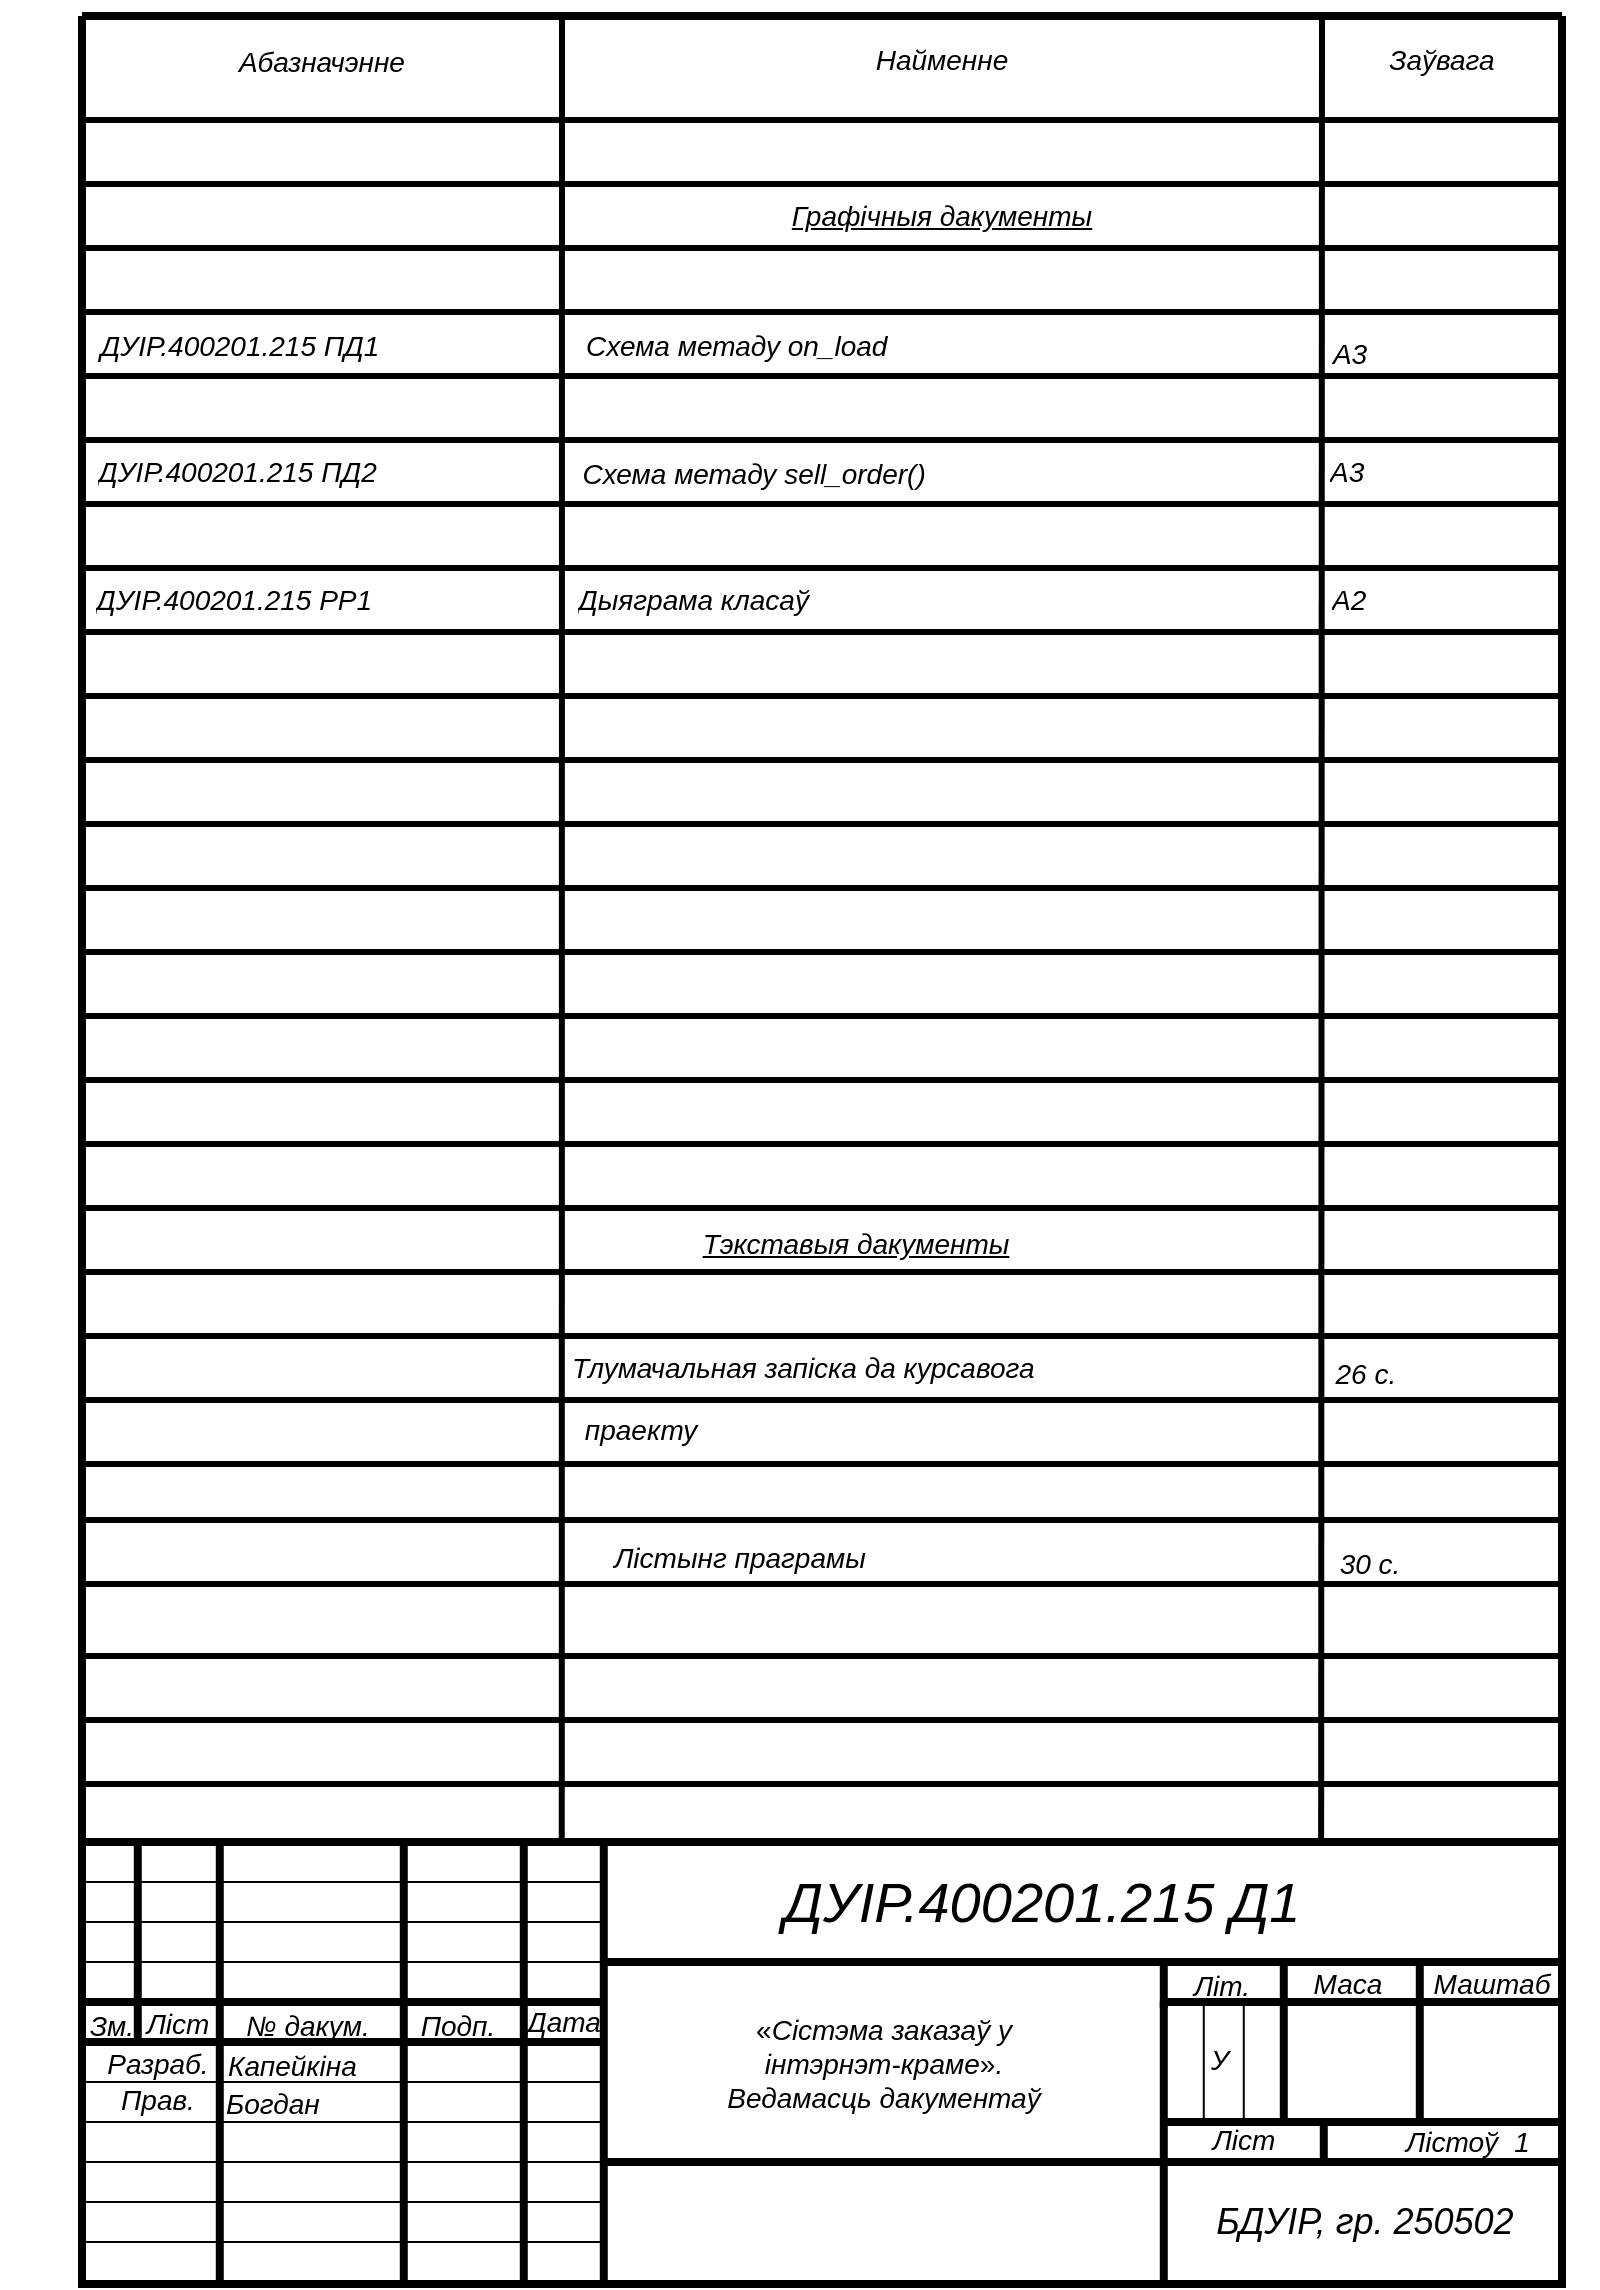 <mxfile version="22.1.2" type="device">
  <diagram id="C5RBs43oDa-KdzZeNtuy" name="Page-1">
    <mxGraphModel dx="1036" dy="614" grid="1" gridSize="10" guides="1" tooltips="1" connect="1" arrows="1" fold="1" page="1" pageScale="1" pageWidth="827" pageHeight="1169" math="0" shadow="0">
      <root>
        <mxCell id="WIyWlLk6GJQsqaUBKTNV-0" />
        <mxCell id="WIyWlLk6GJQsqaUBKTNV-1" parent="WIyWlLk6GJQsqaUBKTNV-0" />
        <UserObject label="" tags="Фон" id="pyPdkSbu3qKu_zVuNpFb-0">
          <mxCell style="vsdxID=1;fillColor=#FFFFFF;gradientColor=none;shape=stencil(UzV2Ls5ILEhVNTIoLinKz04tz0wpyVA1dlE1MsrMy0gtyiwBslSNXVWNndPyi1LTi/JL81Ig/IJEkEoQKze/DGRCBUSfAUiHkUElMs8NojAnMw+nQkMDPEphkmQpRlEKZCAcDvEzshy6J4FCkAAydgUA);strokeColor=#000000;strokeWidth=4;spacingTop=-1;spacingBottom=-1;spacingLeft=-1;spacingRight=-1;points=[];labelBackgroundColor=#FFFFFF;rounded=0;html=1;whiteSpace=wrap;fontFamily=Arial;fontSize=14;" parent="WIyWlLk6GJQsqaUBKTNV-1" vertex="1">
            <mxGeometry x="80" y="28" width="740" height="1134" as="geometry" />
          </mxCell>
        </UserObject>
        <UserObject label="" tags="Фон" id="pyPdkSbu3qKu_zVuNpFb-1">
          <mxCell style="vsdxID=46;edgeStyle=none;startArrow=none;endArrow=none;startSize=5;endSize=5;strokeWidth=4;strokeColor=#000000;spacingTop=-1;spacingBottom=-1;spacingLeft=-1;spacingRight=-1;verticalAlign=middle;html=1;labelBackgroundColor=#ffffff;rounded=0;fontFamily=Arial;fontSize=14;" parent="WIyWlLk6GJQsqaUBKTNV-1" edge="1">
            <mxGeometry relative="1" as="geometry">
              <Array as="points" />
              <mxPoint x="820" y="28" as="sourcePoint" />
              <mxPoint x="80" y="28" as="targetPoint" />
            </mxGeometry>
          </mxCell>
        </UserObject>
        <UserObject label="" tags="Фон" id="pyPdkSbu3qKu_zVuNpFb-2">
          <mxCell style="vsdxID=97;edgeStyle=none;startArrow=none;endArrow=none;startSize=5;endSize=5;strokeWidth=3;spacingTop=0;spacingBottom=0;spacingLeft=0;spacingRight=0;verticalAlign=middle;html=1;labelBackgroundColor=#ffffff;rounded=0;fontFamily=Arial;fontSize=14;" parent="WIyWlLk6GJQsqaUBKTNV-1" edge="1">
            <mxGeometry relative="1" as="geometry">
              <Array as="points" />
              <mxPoint x="820" y="80" as="sourcePoint" />
              <mxPoint x="80" y="80" as="targetPoint" />
            </mxGeometry>
          </mxCell>
        </UserObject>
        <UserObject label="" tags="Фон" id="pyPdkSbu3qKu_zVuNpFb-3">
          <mxCell style="vsdxID=98;edgeStyle=none;startArrow=none;endArrow=none;startSize=5;endSize=5;strokeWidth=3;spacingTop=0;spacingBottom=0;spacingLeft=0;spacingRight=0;verticalAlign=middle;html=1;labelBackgroundColor=#ffffff;rounded=0;entryX=0;entryY=-0.019;entryDx=0;entryDy=0;entryPerimeter=0;fontFamily=Arial;fontSize=14;" parent="WIyWlLk6GJQsqaUBKTNV-1" target="pyPdkSbu3qKu_zVuNpFb-96" edge="1">
            <mxGeometry relative="1" as="geometry">
              <Array as="points" />
              <mxPoint x="320" y="28" as="sourcePoint" />
              <mxPoint x="320" y="940" as="targetPoint" />
            </mxGeometry>
          </mxCell>
        </UserObject>
        <UserObject label="" tags="Фон" id="pyPdkSbu3qKu_zVuNpFb-4">
          <mxCell style="vsdxID=99;edgeStyle=none;startArrow=none;endArrow=none;startSize=5;endSize=5;strokeWidth=3;spacingTop=0;spacingBottom=0;spacingLeft=0;spacingRight=0;verticalAlign=middle;html=1;labelBackgroundColor=#ffffff;rounded=0;entryX=0.791;entryY=0.004;entryDx=0;entryDy=0;entryPerimeter=0;fontFamily=Arial;fontSize=14;" parent="WIyWlLk6GJQsqaUBKTNV-1" target="pyPdkSbu3qKu_zVuNpFb-96" edge="1">
            <mxGeometry relative="1" as="geometry">
              <Array as="points" />
              <mxPoint x="700" y="28" as="sourcePoint" />
              <mxPoint x="700" y="950" as="targetPoint" />
            </mxGeometry>
          </mxCell>
        </UserObject>
        <UserObject label="" tags="Фон" id="pyPdkSbu3qKu_zVuNpFb-5">
          <mxCell style="vsdxID=100;edgeStyle=none;startArrow=none;endArrow=none;startSize=5;endSize=5;strokeWidth=3;spacingTop=0;spacingBottom=0;spacingLeft=0;spacingRight=0;verticalAlign=middle;html=1;labelBackgroundColor=#ffffff;rounded=0;fontFamily=Arial;fontSize=14;" parent="WIyWlLk6GJQsqaUBKTNV-1" edge="1">
            <mxGeometry relative="1" as="geometry">
              <Array as="points" />
              <mxPoint x="820" y="112" as="sourcePoint" />
              <mxPoint x="80" y="112" as="targetPoint" />
            </mxGeometry>
          </mxCell>
        </UserObject>
        <UserObject label="" tags="Фон" id="pyPdkSbu3qKu_zVuNpFb-6">
          <mxCell style="vsdxID=101;edgeStyle=none;startArrow=none;endArrow=none;startSize=5;endSize=5;strokeWidth=3;spacingTop=0;spacingBottom=0;spacingLeft=0;spacingRight=0;verticalAlign=middle;html=1;labelBackgroundColor=#ffffff;rounded=0;fontFamily=Arial;fontSize=14;" parent="WIyWlLk6GJQsqaUBKTNV-1" edge="1">
            <mxGeometry relative="1" as="geometry">
              <Array as="points" />
              <mxPoint x="820" y="144" as="sourcePoint" />
              <mxPoint x="80" y="144" as="targetPoint" />
            </mxGeometry>
          </mxCell>
        </UserObject>
        <UserObject label="" tags="Фон" id="pyPdkSbu3qKu_zVuNpFb-7">
          <mxCell style="vsdxID=102;edgeStyle=none;startArrow=none;endArrow=none;startSize=5;endSize=5;strokeWidth=3;spacingTop=0;spacingBottom=0;spacingLeft=0;spacingRight=0;verticalAlign=middle;html=1;labelBackgroundColor=#ffffff;rounded=0;fontFamily=Arial;fontSize=14;" parent="WIyWlLk6GJQsqaUBKTNV-1" edge="1">
            <mxGeometry relative="1" as="geometry">
              <Array as="points" />
              <mxPoint x="820" y="176" as="sourcePoint" />
              <mxPoint x="80" y="176" as="targetPoint" />
            </mxGeometry>
          </mxCell>
        </UserObject>
        <UserObject label="" tags="Фон" id="pyPdkSbu3qKu_zVuNpFb-8">
          <mxCell style="vsdxID=103;edgeStyle=none;startArrow=none;endArrow=none;startSize=5;endSize=5;strokeWidth=3;spacingTop=0;spacingBottom=0;spacingLeft=0;spacingRight=0;verticalAlign=middle;html=1;labelBackgroundColor=#ffffff;rounded=0;fontFamily=Arial;fontSize=14;" parent="WIyWlLk6GJQsqaUBKTNV-1" edge="1">
            <mxGeometry relative="1" as="geometry">
              <Array as="points" />
              <mxPoint x="820" y="208" as="sourcePoint" />
              <mxPoint x="80" y="208" as="targetPoint" />
            </mxGeometry>
          </mxCell>
        </UserObject>
        <UserObject label="" tags="Фон" id="pyPdkSbu3qKu_zVuNpFb-9">
          <mxCell style="vsdxID=104;edgeStyle=none;startArrow=none;endArrow=none;startSize=5;endSize=5;strokeWidth=3;spacingTop=0;spacingBottom=0;spacingLeft=0;spacingRight=0;verticalAlign=middle;html=1;labelBackgroundColor=#ffffff;rounded=0;fontFamily=Arial;fontSize=14;" parent="WIyWlLk6GJQsqaUBKTNV-1" edge="1">
            <mxGeometry relative="1" as="geometry">
              <Array as="points" />
              <mxPoint x="820" y="240" as="sourcePoint" />
              <mxPoint x="80" y="240" as="targetPoint" />
            </mxGeometry>
          </mxCell>
        </UserObject>
        <UserObject label="" tags="Фон" id="pyPdkSbu3qKu_zVuNpFb-10">
          <mxCell style="vsdxID=105;edgeStyle=none;startArrow=none;endArrow=none;startSize=5;endSize=5;strokeWidth=3;spacingTop=0;spacingBottom=0;spacingLeft=0;spacingRight=0;verticalAlign=middle;html=1;labelBackgroundColor=#ffffff;rounded=0;fontFamily=Arial;fontSize=14;" parent="WIyWlLk6GJQsqaUBKTNV-1" edge="1">
            <mxGeometry relative="1" as="geometry">
              <Array as="points" />
              <mxPoint x="820" y="272" as="sourcePoint" />
              <mxPoint x="80" y="272" as="targetPoint" />
            </mxGeometry>
          </mxCell>
        </UserObject>
        <UserObject label="" tags="Фон" id="pyPdkSbu3qKu_zVuNpFb-11">
          <mxCell style="vsdxID=106;edgeStyle=none;startArrow=none;endArrow=none;startSize=5;endSize=5;strokeWidth=3;spacingTop=0;spacingBottom=0;spacingLeft=0;spacingRight=0;verticalAlign=middle;html=1;labelBackgroundColor=#ffffff;rounded=0;fontFamily=Arial;fontSize=14;" parent="WIyWlLk6GJQsqaUBKTNV-1" edge="1">
            <mxGeometry relative="1" as="geometry">
              <Array as="points" />
              <mxPoint x="820" y="304" as="sourcePoint" />
              <mxPoint x="80" y="304" as="targetPoint" />
            </mxGeometry>
          </mxCell>
        </UserObject>
        <UserObject label="" tags="Фон" id="pyPdkSbu3qKu_zVuNpFb-12">
          <mxCell style="vsdxID=107;edgeStyle=none;startArrow=none;endArrow=none;startSize=5;endSize=5;strokeWidth=3;spacingTop=0;spacingBottom=0;spacingLeft=0;spacingRight=0;verticalAlign=middle;html=1;labelBackgroundColor=#ffffff;rounded=0;fontFamily=Arial;fontSize=14;" parent="WIyWlLk6GJQsqaUBKTNV-1" edge="1">
            <mxGeometry relative="1" as="geometry">
              <Array as="points" />
              <mxPoint x="820" y="336" as="sourcePoint" />
              <mxPoint x="80" y="336" as="targetPoint" />
            </mxGeometry>
          </mxCell>
        </UserObject>
        <UserObject label="" tags="Фон" id="pyPdkSbu3qKu_zVuNpFb-13">
          <mxCell style="vsdxID=108;edgeStyle=none;startArrow=none;endArrow=none;startSize=5;endSize=5;strokeWidth=3;spacingTop=0;spacingBottom=0;spacingLeft=0;spacingRight=0;verticalAlign=middle;html=1;labelBackgroundColor=#ffffff;rounded=0;fontFamily=Arial;fontSize=14;" parent="WIyWlLk6GJQsqaUBKTNV-1" edge="1">
            <mxGeometry relative="1" as="geometry">
              <Array as="points" />
              <mxPoint x="820" y="368" as="sourcePoint" />
              <mxPoint x="80" y="368" as="targetPoint" />
            </mxGeometry>
          </mxCell>
        </UserObject>
        <UserObject label="" tags="Фон" id="pyPdkSbu3qKu_zVuNpFb-14">
          <mxCell style="vsdxID=109;edgeStyle=none;startArrow=none;endArrow=none;startSize=5;endSize=5;strokeWidth=3;spacingTop=0;spacingBottom=0;spacingLeft=0;spacingRight=0;verticalAlign=middle;html=1;labelBackgroundColor=#ffffff;rounded=0;fontFamily=Arial;fontSize=14;" parent="WIyWlLk6GJQsqaUBKTNV-1" edge="1">
            <mxGeometry relative="1" as="geometry">
              <Array as="points" />
              <mxPoint x="820" y="400" as="sourcePoint" />
              <mxPoint x="80" y="400" as="targetPoint" />
            </mxGeometry>
          </mxCell>
        </UserObject>
        <UserObject label="" tags="Фон" id="pyPdkSbu3qKu_zVuNpFb-15">
          <mxCell style="vsdxID=110;edgeStyle=none;startArrow=none;endArrow=none;startSize=5;endSize=5;strokeWidth=3;spacingTop=0;spacingBottom=0;spacingLeft=0;spacingRight=0;verticalAlign=middle;html=1;labelBackgroundColor=#ffffff;rounded=0;fontFamily=Arial;fontSize=14;" parent="WIyWlLk6GJQsqaUBKTNV-1" edge="1">
            <mxGeometry relative="1" as="geometry">
              <Array as="points" />
              <mxPoint x="820" y="432" as="sourcePoint" />
              <mxPoint x="80" y="432" as="targetPoint" />
            </mxGeometry>
          </mxCell>
        </UserObject>
        <UserObject label="" tags="Фон" id="pyPdkSbu3qKu_zVuNpFb-16">
          <mxCell style="vsdxID=111;edgeStyle=none;startArrow=none;endArrow=none;startSize=5;endSize=5;strokeWidth=3;spacingTop=0;spacingBottom=0;spacingLeft=0;spacingRight=0;verticalAlign=middle;html=1;labelBackgroundColor=#ffffff;rounded=0;fontFamily=Arial;fontSize=14;" parent="WIyWlLk6GJQsqaUBKTNV-1" edge="1">
            <mxGeometry relative="1" as="geometry">
              <Array as="points" />
              <mxPoint x="820" y="464" as="sourcePoint" />
              <mxPoint x="80" y="464" as="targetPoint" />
            </mxGeometry>
          </mxCell>
        </UserObject>
        <UserObject label="" tags="Фон" id="pyPdkSbu3qKu_zVuNpFb-17">
          <mxCell style="vsdxID=112;edgeStyle=none;startArrow=none;endArrow=none;startSize=5;endSize=5;strokeWidth=3;spacingTop=0;spacingBottom=0;spacingLeft=0;spacingRight=0;verticalAlign=middle;html=1;labelBackgroundColor=#ffffff;rounded=0;fontFamily=Arial;fontSize=14;" parent="WIyWlLk6GJQsqaUBKTNV-1" edge="1">
            <mxGeometry relative="1" as="geometry">
              <Array as="points" />
              <mxPoint x="820" y="496" as="sourcePoint" />
              <mxPoint x="80" y="496" as="targetPoint" />
            </mxGeometry>
          </mxCell>
        </UserObject>
        <UserObject label="" tags="Фон" id="pyPdkSbu3qKu_zVuNpFb-18">
          <mxCell style="vsdxID=113;edgeStyle=none;startArrow=none;endArrow=none;startSize=5;endSize=5;strokeWidth=3;spacingTop=0;spacingBottom=0;spacingLeft=0;spacingRight=0;verticalAlign=middle;html=1;labelBackgroundColor=#ffffff;rounded=0;fontFamily=Arial;fontSize=14;" parent="WIyWlLk6GJQsqaUBKTNV-1" edge="1">
            <mxGeometry relative="1" as="geometry">
              <Array as="points" />
              <mxPoint x="820" y="528" as="sourcePoint" />
              <mxPoint x="80" y="528" as="targetPoint" />
            </mxGeometry>
          </mxCell>
        </UserObject>
        <UserObject label="" tags="Фон" id="pyPdkSbu3qKu_zVuNpFb-19">
          <mxCell style="vsdxID=114;edgeStyle=none;startArrow=none;endArrow=none;startSize=5;endSize=5;strokeWidth=3;spacingTop=0;spacingBottom=0;spacingLeft=0;spacingRight=0;verticalAlign=middle;html=1;labelBackgroundColor=#ffffff;rounded=0;fontFamily=Arial;fontSize=14;" parent="WIyWlLk6GJQsqaUBKTNV-1" edge="1">
            <mxGeometry relative="1" as="geometry">
              <Array as="points" />
              <mxPoint x="820" y="560" as="sourcePoint" />
              <mxPoint x="80" y="560" as="targetPoint" />
            </mxGeometry>
          </mxCell>
        </UserObject>
        <UserObject label="" tags="Фон" id="pyPdkSbu3qKu_zVuNpFb-20">
          <mxCell style="vsdxID=115;edgeStyle=none;startArrow=none;endArrow=none;startSize=5;endSize=5;strokeWidth=3;spacingTop=0;spacingBottom=0;spacingLeft=0;spacingRight=0;verticalAlign=middle;html=1;labelBackgroundColor=#ffffff;rounded=0;fontFamily=Arial;fontSize=14;" parent="WIyWlLk6GJQsqaUBKTNV-1" edge="1">
            <mxGeometry relative="1" as="geometry">
              <Array as="points" />
              <mxPoint x="820" y="592" as="sourcePoint" />
              <mxPoint x="80" y="592" as="targetPoint" />
            </mxGeometry>
          </mxCell>
        </UserObject>
        <UserObject label="" tags="Фон" id="pyPdkSbu3qKu_zVuNpFb-21">
          <mxCell style="vsdxID=116;edgeStyle=none;startArrow=none;endArrow=none;startSize=5;endSize=5;strokeWidth=3;spacingTop=0;spacingBottom=0;spacingLeft=0;spacingRight=0;verticalAlign=middle;html=1;labelBackgroundColor=#ffffff;rounded=0;fontFamily=Arial;fontSize=14;" parent="WIyWlLk6GJQsqaUBKTNV-1" edge="1">
            <mxGeometry relative="1" as="geometry">
              <Array as="points" />
              <mxPoint x="820" y="624" as="sourcePoint" />
              <mxPoint x="80" y="624" as="targetPoint" />
            </mxGeometry>
          </mxCell>
        </UserObject>
        <UserObject label="" tags="Фон" id="pyPdkSbu3qKu_zVuNpFb-22">
          <mxCell style="vsdxID=117;edgeStyle=none;startArrow=none;endArrow=none;startSize=5;endSize=5;strokeWidth=3;spacingTop=0;spacingBottom=0;spacingLeft=0;spacingRight=0;verticalAlign=middle;html=1;labelBackgroundColor=#ffffff;rounded=0;fontFamily=Arial;fontSize=14;" parent="WIyWlLk6GJQsqaUBKTNV-1" edge="1">
            <mxGeometry relative="1" as="geometry">
              <Array as="points" />
              <mxPoint x="820" y="656" as="sourcePoint" />
              <mxPoint x="80" y="656" as="targetPoint" />
            </mxGeometry>
          </mxCell>
        </UserObject>
        <UserObject label="" tags="Фон" id="pyPdkSbu3qKu_zVuNpFb-23">
          <mxCell style="vsdxID=118;edgeStyle=none;startArrow=none;endArrow=none;startSize=5;endSize=5;strokeWidth=3;spacingTop=0;spacingBottom=0;spacingLeft=0;spacingRight=0;verticalAlign=middle;html=1;labelBackgroundColor=#ffffff;rounded=0;fontFamily=Arial;fontSize=14;" parent="WIyWlLk6GJQsqaUBKTNV-1" edge="1">
            <mxGeometry relative="1" as="geometry">
              <Array as="points" />
              <mxPoint x="820" y="688" as="sourcePoint" />
              <mxPoint x="80" y="688" as="targetPoint" />
            </mxGeometry>
          </mxCell>
        </UserObject>
        <UserObject label="" tags="Фон" id="pyPdkSbu3qKu_zVuNpFb-24">
          <mxCell style="vsdxID=119;edgeStyle=none;startArrow=none;endArrow=none;startSize=5;endSize=5;strokeWidth=3;spacingTop=0;spacingBottom=0;spacingLeft=0;spacingRight=0;verticalAlign=middle;html=1;labelBackgroundColor=#ffffff;rounded=0;fontFamily=Arial;fontSize=14;" parent="WIyWlLk6GJQsqaUBKTNV-1" edge="1">
            <mxGeometry relative="1" as="geometry">
              <Array as="points" />
              <mxPoint x="820" y="720" as="sourcePoint" />
              <mxPoint x="80" y="720" as="targetPoint" />
            </mxGeometry>
          </mxCell>
        </UserObject>
        <UserObject label="" tags="Фон" id="pyPdkSbu3qKu_zVuNpFb-25">
          <mxCell style="vsdxID=120;edgeStyle=none;startArrow=none;endArrow=none;startSize=5;endSize=5;strokeWidth=3;spacingTop=0;spacingBottom=0;spacingLeft=0;spacingRight=0;verticalAlign=middle;html=1;labelBackgroundColor=#ffffff;rounded=0;fontFamily=Arial;fontSize=14;" parent="WIyWlLk6GJQsqaUBKTNV-1" edge="1">
            <mxGeometry relative="1" as="geometry">
              <Array as="points" />
              <mxPoint x="820" y="752" as="sourcePoint" />
              <mxPoint x="80" y="752" as="targetPoint" />
            </mxGeometry>
          </mxCell>
        </UserObject>
        <UserObject label="" tags="Фон" id="pyPdkSbu3qKu_zVuNpFb-26">
          <mxCell style="vsdxID=121;edgeStyle=none;startArrow=none;endArrow=none;startSize=5;endSize=5;strokeWidth=3;spacingTop=0;spacingBottom=0;spacingLeft=0;spacingRight=0;verticalAlign=middle;html=1;labelBackgroundColor=#ffffff;rounded=0;fontFamily=Arial;fontSize=14;" parent="WIyWlLk6GJQsqaUBKTNV-1" edge="1">
            <mxGeometry relative="1" as="geometry">
              <Array as="points" />
              <mxPoint x="820" y="780" as="sourcePoint" />
              <mxPoint x="80" y="780" as="targetPoint" />
            </mxGeometry>
          </mxCell>
        </UserObject>
        <UserObject label="" tags="Фон" id="pyPdkSbu3qKu_zVuNpFb-27">
          <mxCell style="vsdxID=122;edgeStyle=none;startArrow=none;endArrow=none;startSize=5;endSize=5;strokeWidth=3;spacingTop=0;spacingBottom=0;spacingLeft=0;spacingRight=0;verticalAlign=middle;html=1;labelBackgroundColor=#ffffff;rounded=0;fontFamily=Arial;fontSize=14;" parent="WIyWlLk6GJQsqaUBKTNV-1" edge="1">
            <mxGeometry relative="1" as="geometry">
              <Array as="points" />
              <mxPoint x="820" y="812" as="sourcePoint" />
              <mxPoint x="80" y="812" as="targetPoint" />
            </mxGeometry>
          </mxCell>
        </UserObject>
        <UserObject label="" tags="Фон" id="pyPdkSbu3qKu_zVuNpFb-28">
          <mxCell style="vsdxID=123;edgeStyle=none;startArrow=none;endArrow=none;startSize=5;endSize=5;strokeWidth=3;spacingTop=0;spacingBottom=0;spacingLeft=0;spacingRight=0;verticalAlign=middle;html=1;labelBackgroundColor=#ffffff;rounded=0;fontFamily=Arial;fontSize=14;" parent="WIyWlLk6GJQsqaUBKTNV-1" edge="1">
            <mxGeometry relative="1" as="geometry">
              <Array as="points" />
              <mxPoint x="820" y="848" as="sourcePoint" />
              <mxPoint x="80" y="848" as="targetPoint" />
            </mxGeometry>
          </mxCell>
        </UserObject>
        <UserObject label="" tags="Фон" id="pyPdkSbu3qKu_zVuNpFb-29">
          <mxCell style="vsdxID=124;edgeStyle=none;startArrow=none;endArrow=none;startSize=5;endSize=5;strokeWidth=3;spacingTop=0;spacingBottom=0;spacingLeft=0;spacingRight=0;verticalAlign=middle;html=1;labelBackgroundColor=#ffffff;rounded=0;fontFamily=Arial;fontSize=14;" parent="WIyWlLk6GJQsqaUBKTNV-1" edge="1">
            <mxGeometry relative="1" as="geometry">
              <Array as="points" />
              <mxPoint x="820" y="880" as="sourcePoint" />
              <mxPoint x="80" y="880" as="targetPoint" />
            </mxGeometry>
          </mxCell>
        </UserObject>
        <UserObject label="" tags="Фон" id="pyPdkSbu3qKu_zVuNpFb-30">
          <mxCell style="vsdxID=125;edgeStyle=none;startArrow=none;endArrow=none;startSize=5;endSize=5;strokeWidth=3;spacingTop=0;spacingBottom=0;spacingLeft=0;spacingRight=0;verticalAlign=middle;html=1;labelBackgroundColor=#ffffff;rounded=0;fontFamily=Arial;fontSize=14;" parent="WIyWlLk6GJQsqaUBKTNV-1" edge="1">
            <mxGeometry relative="1" as="geometry">
              <Array as="points" />
              <mxPoint x="820" y="912" as="sourcePoint" />
              <mxPoint x="80" y="912" as="targetPoint" />
            </mxGeometry>
          </mxCell>
        </UserObject>
        <UserObject label="&lt;div style=&quot;font-size: 14px;&quot;&gt;&lt;font style=&quot;direction: ltr; line-height: 120%; opacity: 1; font-size: 14px;&quot;&gt;&lt;i style=&quot;font-size: 14px;&quot;&gt;&lt;font style=&quot;font-size: 14px;&quot;&gt;Абазначэнне&lt;/font&gt;&lt;br style=&quot;font-size: 14px;&quot;&gt;&lt;/i&gt;&lt;/font&gt;&lt;/div&gt;" tags="Фон" id="pyPdkSbu3qKu_zVuNpFb-31">
          <mxCell style="verticalAlign=middle;align=center;overflow=width;vsdxID=131;fillColor=none;gradientColor=none;shape=stencil(nZBLDoAgDERP0z3SIyjew0SURgSD+Lu9kMZoXLhwN9O+tukAlrNpJg1SzDH4QW/URgNYgZTkjA4UkwJUgGXng+6DX1zLfmoymdXo17xh5zmRJ6Q42BWCfc2oJfdAr+Yv+AP9Cb7OJ3H/2JG1HNGz/84klThPVCc=);strokeColor=none;points=[];labelBackgroundColor=none;rounded=0;html=1;whiteSpace=wrap;fontFamily=Arial;fontSize=14;" parent="WIyWlLk6GJQsqaUBKTNV-1" vertex="1">
            <mxGeometry x="80" y="22" width="240" height="58" as="geometry" />
          </mxCell>
        </UserObject>
        <UserObject label="&lt;div style=&quot;font-size: 14px;&quot;&gt;&lt;font style=&quot;direction: ltr; line-height: 120%; opacity: 1; font-size: 14px;&quot;&gt;&lt;i style=&quot;font-size: 14px;&quot;&gt;&lt;font style=&quot;font-size: 14px;&quot;&gt;Найменне&lt;/font&gt;&lt;br style=&quot;font-size: 14px;&quot;&gt;&lt;/i&gt;&lt;/font&gt;&lt;/div&gt;" tags="Фон" id="pyPdkSbu3qKu_zVuNpFb-32">
          <mxCell style="verticalAlign=middle;align=center;overflow=width;vsdxID=134;fillColor=none;gradientColor=none;shape=stencil(nZBLDoAgDERP0z3SIyjew0SURgSD+Lu9kMZoXLhwN9O+tukAlrNpJg1SzDH4QW/URgNYgZTkjA4UkwJUgGXng+6DX1zLfmoymdXo17xh5zmRJ6Q42BWCfc2oJfdAr+Yv+AP9Cb7OJ3H/2JG1HNGz/84klThPVCc=);strokeColor=none;points=[];labelBackgroundColor=none;rounded=0;html=1;whiteSpace=wrap;fontFamily=Arial;fontSize=14;" parent="WIyWlLk6GJQsqaUBKTNV-1" vertex="1">
            <mxGeometry x="320" y="20" width="380" height="60" as="geometry" />
          </mxCell>
        </UserObject>
        <UserObject label="&lt;div style=&quot;font-size: 14px;&quot;&gt;&lt;font style=&quot;direction: ltr; line-height: 120%; opacity: 1; font-size: 14px;&quot;&gt;&lt;i style=&quot;font-size: 14px;&quot;&gt;&lt;font style=&quot;font-size: 14px;&quot;&gt;Заўвага&lt;/font&gt;&lt;br style=&quot;font-size: 14px;&quot;&gt;&lt;/i&gt;&lt;/font&gt;&lt;/div&gt;" tags="Фон" id="pyPdkSbu3qKu_zVuNpFb-33">
          <mxCell style="verticalAlign=middle;align=center;overflow=width;vsdxID=135;fillColor=none;gradientColor=none;shape=stencil(nZBLDoAgDERP0z3SIyjew0SURgSD+Lu9kMZoXLhwN9O+tukAlrNpJg1SzDH4QW/URgNYgZTkjA4UkwJUgGXng+6DX1zLfmoymdXo17xh5zmRJ6Q42BWCfc2oJfdAr+Yv+AP9Cb7OJ3H/2JG1HNGz/84klThPVCc=);strokeColor=none;points=[];labelBackgroundColor=none;rounded=0;html=1;whiteSpace=wrap;fontFamily=Arial;fontSize=14;" parent="WIyWlLk6GJQsqaUBKTNV-1" vertex="1">
            <mxGeometry x="700" y="20" width="120" height="60" as="geometry" />
          </mxCell>
        </UserObject>
        <UserObject label="&lt;div style=&quot;font-size: 14px;&quot;&gt;&lt;font style=&quot;direction: ltr; line-height: 120%; opacity: 1; font-size: 14px;&quot;&gt;&lt;u style=&quot;font-size: 14px;&quot;&gt;&lt;i style=&quot;font-size: 14px;&quot;&gt;&lt;font style=&quot;font-size: 14px;&quot;&gt;Графічныя дакументы&lt;/font&gt;&lt;br style=&quot;font-size: 14px;&quot;&gt;&lt;/i&gt;&lt;/u&gt;&lt;/font&gt;&lt;/div&gt;" tags="Фон" id="pyPdkSbu3qKu_zVuNpFb-34">
          <mxCell style="verticalAlign=middle;align=center;overflow=width;vsdxID=136;fillColor=none;gradientColor=none;shape=stencil(nZBLDoAgDERP0z3SIyjew0SURgSD+Lu9kMZoXLhwN9O+tukAlrNpJg1SzDH4QW/URgNYgZTkjA4UkwJUgGXng+6DX1zLfmoymdXo17xh5zmRJ6Q42BWCfc2oJfdAr+Yv+AP9Cb7OJ3H/2JG1HNGz/84klThPVCc=);strokeColor=none;points=[];labelBackgroundColor=none;rounded=0;html=1;whiteSpace=wrap;fontFamily=Arial;fontSize=14;" parent="WIyWlLk6GJQsqaUBKTNV-1" vertex="1">
            <mxGeometry x="320" y="112" width="380" height="32" as="geometry" />
          </mxCell>
        </UserObject>
        <UserObject label="&lt;div style=&quot;font-size: 14px;&quot;&gt;&lt;p style=&quot;text-align: left; margin: 0px; text-indent: 0px; vertical-align: middle; direction: ltr; font-size: 14px;&quot;&gt;&lt;font style=&quot;font-size: 14px; color: rgb(0, 0, 0); direction: ltr; letter-spacing: 0px; line-height: 120%; opacity: 1;&quot;&gt;&lt;i style=&quot;font-size: 14px;&quot;&gt;ДУІР.400201.215 ПД2&lt;/i&gt;&lt;/font&gt;&lt;font style=&quot;font-size: 14px; color: rgb(0, 0, 0); direction: ltr; letter-spacing: 0px; line-height: 120%; opacity: 1;&quot;&gt;&lt;i style=&quot;font-size: 14px;&quot;&gt;&lt;br style=&quot;font-size: 14px;&quot;&gt;&lt;/i&gt;&lt;/font&gt;&lt;/p&gt;&lt;/div&gt;" tags="Фон" id="pyPdkSbu3qKu_zVuNpFb-35">
          <mxCell style="verticalAlign=middle;align=left;overflow=width;vsdxID=143;fillColor=none;gradientColor=none;shape=stencil(nZBLDoAgDERP0z3SIyjew0SURgSD+Lu9kMZoXLhwN9O+tukAlrNpJg1SzDH4QW/URgNYgZTkjA4UkwJUgGXng+6DX1zLfmoymdXo17xh5zmRJ6Q42BWCfc2oJfdAr+Yv+AP9Cb7OJ3H/2JG1HNGz/84klThPVCc=);strokeColor=none;points=[];labelBackgroundColor=none;rounded=0;html=1;whiteSpace=wrap;fontFamily=Arial;fontSize=14;" parent="WIyWlLk6GJQsqaUBKTNV-1" vertex="1">
            <mxGeometry x="88" y="240" width="240" height="32" as="geometry" />
          </mxCell>
        </UserObject>
        <UserObject label="&lt;div style=&quot;font-size: 14px;&quot;&gt;&lt;p style=&quot;text-align: left; margin: 0px; text-indent: 0px; vertical-align: middle; direction: ltr; font-size: 14px;&quot;&gt;&lt;font style=&quot;font-size: 14px; color: rgb(0, 0, 0); direction: ltr; letter-spacing: 0px; line-height: 120%; opacity: 1;&quot;&gt;&lt;i style=&quot;font-size: 14px;&quot;&gt;Схема метаду on_load&lt;/i&gt;&lt;/font&gt;&lt;font style=&quot;font-size: 14px; color: rgb(0, 0, 0); direction: ltr; letter-spacing: 0px; line-height: 120%; opacity: 1;&quot;&gt;&lt;i style=&quot;font-size: 14px;&quot;&gt;&lt;br style=&quot;font-size: 14px;&quot;&gt;&lt;/i&gt;&lt;/font&gt;&lt;/p&gt;&lt;/div&gt;" tags="Фон" id="pyPdkSbu3qKu_zVuNpFb-36">
          <mxCell style="verticalAlign=middle;align=left;overflow=width;vsdxID=144;fillColor=none;gradientColor=none;shape=stencil(nZBLDoAgDERP0z3SIyjew0SURgSD+Lu9kMZoXLhwN9O+tukAlrNpJg1SzDH4QW/URgNYgZTkjA4UkwJUgGXng+6DX1zLfmoymdXo17xh5zmRJ6Q42BWCfc2oJfdAr+Yv+AP9Cb7OJ3H/2JG1HNGz/84klThPVCc=);strokeColor=none;points=[];labelBackgroundColor=none;rounded=0;html=1;whiteSpace=wrap;fontFamily=Arial;fontSize=14;" parent="WIyWlLk6GJQsqaUBKTNV-1" vertex="1">
            <mxGeometry x="332" y="177" width="380" height="32" as="geometry" />
          </mxCell>
        </UserObject>
        <UserObject label="&lt;div style=&quot;font-size: 14px;&quot;&gt;&lt;p style=&quot;text-align: left; margin: 0px; text-indent: 0px; vertical-align: middle; direction: ltr; font-size: 14px;&quot;&gt;&lt;font style=&quot;font-size: 14px; color: rgb(0, 0, 0); direction: ltr; letter-spacing: 0px; line-height: 120%; opacity: 1;&quot;&gt;&lt;i style=&quot;font-size: 14px;&quot;&gt;А3&lt;br style=&quot;font-size: 14px;&quot;&gt;&lt;/i&gt;&lt;/font&gt;&lt;/p&gt;&lt;/div&gt;" tags="Фон" id="pyPdkSbu3qKu_zVuNpFb-37">
          <mxCell style="verticalAlign=middle;align=left;overflow=width;vsdxID=147;fillColor=none;gradientColor=none;shape=stencil(nZBLDoAgDERP0z3SIyjew0SURgSD+Lu9kMZoXLhwN9O+tukAlrNpJg1SzDH4QW/URgNYgZTkjA4UkwJUgGXng+6DX1zLfmoymdXo17xh5zmRJ6Q42BWCfc2oJfdAr+Yv+AP9Cb7OJ3H/2JG1HNGz/84klThPVCc=);strokeColor=none;points=[];labelBackgroundColor=none;rounded=0;html=1;whiteSpace=wrap;fontFamily=Arial;fontSize=14;" parent="WIyWlLk6GJQsqaUBKTNV-1" vertex="1">
            <mxGeometry x="704" y="240" width="120" height="32" as="geometry" />
          </mxCell>
        </UserObject>
        <UserObject label="&lt;div style=&quot;font-size: 14px;&quot;&gt;&lt;p style=&quot;text-align: left; margin: 0px; text-indent: 0px; vertical-align: middle; direction: ltr; font-size: 14px;&quot;&gt;&lt;font style=&quot;font-size: 14px; color: rgb(0, 0, 0); direction: ltr; letter-spacing: 0px; line-height: 120%; opacity: 1;&quot;&gt;&lt;i style=&quot;font-size: 14px;&quot;&gt;ДУІР.400201.215 PP1&lt;br style=&quot;font-size: 14px;&quot;&gt;&lt;/i&gt;&lt;/font&gt;&lt;/p&gt;&lt;/div&gt;" tags="Фон" id="pyPdkSbu3qKu_zVuNpFb-38">
          <mxCell style="verticalAlign=middle;align=left;overflow=width;vsdxID=148;fillColor=none;gradientColor=none;shape=stencil(nZBLDoAgDERP0z3SIyjew0SURgSD+Lu9kMZoXLhwN9O+tukAlrNpJg1SzDH4QW/URgNYgZTkjA4UkwJUgGXng+6DX1zLfmoymdXo17xh5zmRJ6Q42BWCfc2oJfdAr+Yv+AP9Cb7OJ3H/2JG1HNGz/84klThPVCc=);strokeColor=none;points=[];labelBackgroundColor=none;rounded=0;html=1;whiteSpace=wrap;fontFamily=Arial;fontSize=14;" parent="WIyWlLk6GJQsqaUBKTNV-1" vertex="1">
            <mxGeometry x="87" y="304" width="240" height="32" as="geometry" />
          </mxCell>
        </UserObject>
        <UserObject label="&lt;div style=&quot;font-size: 14px;&quot;&gt;&lt;p style=&quot;text-align: left; margin: 0px; text-indent: 0px; vertical-align: middle; direction: ltr; font-size: 14px;&quot;&gt;&lt;font style=&quot;direction: ltr; line-height: 120%; opacity: 1; font-size: 14px;&quot;&gt;&lt;i style=&quot;font-size: 14px;&quot;&gt;&lt;font style=&quot;font-size: 14px;&quot;&gt;Дыяграма класаў&lt;/font&gt;&lt;br style=&quot;font-size: 14px;&quot;&gt;&lt;/i&gt;&lt;/font&gt;&lt;/p&gt;&lt;/div&gt;" tags="Фон" id="pyPdkSbu3qKu_zVuNpFb-39">
          <mxCell style="verticalAlign=middle;align=left;overflow=width;vsdxID=149;fillColor=none;gradientColor=none;shape=stencil(nZBLDoAgDERP0z3SIyjew0SURgSD+Lu9kMZoXLhwN9O+tukAlrNpJg1SzDH4QW/URgNYgZTkjA4UkwJUgGXng+6DX1zLfmoymdXo17xh5zmRJ6Q42BWCfc2oJfdAr+Yv+AP9Cb7OJ3H/2JG1HNGz/84klThPVCc=);strokeColor=none;points=[];labelBackgroundColor=none;rounded=0;html=1;whiteSpace=wrap;fontFamily=Arial;fontSize=14;" parent="WIyWlLk6GJQsqaUBKTNV-1" vertex="1">
            <mxGeometry x="328" y="304" width="380" height="32" as="geometry" />
          </mxCell>
        </UserObject>
        <UserObject label="&lt;div style=&quot;font-size: 14px;&quot;&gt;&lt;p style=&quot;text-align: left; margin: 0px; text-indent: 0px; vertical-align: middle; direction: ltr; font-size: 14px;&quot;&gt;&lt;font style=&quot;font-size: 14px; color: rgb(0, 0, 0); direction: ltr; letter-spacing: 0px; line-height: 120%; opacity: 1;&quot;&gt;&lt;i style=&quot;font-size: 14px;&quot;&gt;А2&lt;br style=&quot;font-size: 14px;&quot;&gt;&lt;/i&gt;&lt;/font&gt;&lt;/p&gt;&lt;/div&gt;" tags="Фон" id="pyPdkSbu3qKu_zVuNpFb-40">
          <mxCell style="verticalAlign=middle;align=left;overflow=width;vsdxID=154;fillColor=none;gradientColor=none;shape=stencil(nZBLDoAgDERP0z3SIyjew0SURgSD+Lu9kMZoXLhwN9O+tukAlrNpJg1SzDH4QW/URgNYgZTkjA4UkwJUgGXng+6DX1zLfmoymdXo17xh5zmRJ6Q42BWCfc2oJfdAr+Yv+AP9Cb7OJ3H/2JG1HNGz/84klThPVCc=);strokeColor=none;points=[];labelBackgroundColor=none;rounded=0;html=1;whiteSpace=wrap;fontFamily=Arial;fontSize=14;" parent="WIyWlLk6GJQsqaUBKTNV-1" vertex="1">
            <mxGeometry x="705" y="304" width="120" height="32" as="geometry" />
          </mxCell>
        </UserObject>
        <UserObject label="&lt;div style=&quot;font-size: 14px;&quot;&gt;&lt;p style=&quot;text-align: left; margin: 0px; text-indent: 0px; vertical-align: middle; direction: ltr; font-size: 14px;&quot;&gt;&lt;font style=&quot;direction: ltr; line-height: 120%; opacity: 1; font-size: 14px;&quot;&gt;&lt;i style=&quot;font-size: 14px;&quot;&gt;&lt;font style=&quot;font-size: 14px;&quot;&gt;Тлумачальная запіска да курсавога&lt;/font&gt;&lt;br style=&quot;font-size: 14px;&quot;&gt;&lt;/i&gt;&lt;/font&gt;&lt;/p&gt;&lt;/div&gt;" tags="Фон" id="pyPdkSbu3qKu_zVuNpFb-41">
          <mxCell style="verticalAlign=middle;align=left;overflow=width;vsdxID=164;fillColor=none;gradientColor=none;shape=stencil(nZBLDoAgDERP0z3SIyjew0SURgSD+Lu9kMZoXLhwN9O+tukAlrNpJg1SzDH4QW/URgNYgZTkjA4UkwJUgGXng+6DX1zLfmoymdXo17xh5zmRJ6Q42BWCfc2oJfdAr+Yv+AP9Cb7OJ3H/2JG1HNGz/84klThPVCc=);strokeColor=none;points=[];labelBackgroundColor=none;rounded=0;html=1;whiteSpace=wrap;fontFamily=Arial;fontSize=14;" parent="WIyWlLk6GJQsqaUBKTNV-1" vertex="1">
            <mxGeometry x="325" y="688" width="380" height="32" as="geometry" />
          </mxCell>
        </UserObject>
        <UserObject label="&lt;div style=&quot;font-size: 14px;&quot;&gt;&lt;font style=&quot;direction: ltr; line-height: 120%; opacity: 1; font-size: 14px;&quot;&gt;&lt;font style=&quot;font-size: 14px;&quot;&gt;&lt;i style=&quot;font-size: 14px;&quot;&gt;&lt;u style=&quot;font-size: 14px;&quot;&gt;Тэкставыя дакументы&lt;/u&gt;&lt;/i&gt;&lt;/font&gt;&lt;br style=&quot;font-size: 14px;&quot;&gt;&lt;/font&gt;&lt;/div&gt;" tags="Фон" id="pyPdkSbu3qKu_zVuNpFb-42">
          <mxCell style="verticalAlign=middle;align=center;overflow=width;vsdxID=193;fillColor=none;gradientColor=none;shape=stencil(nZBLDoAgDERP0z3SIyjew0SURgSD+Lu9kMZoXLhwN9O+tukAlrNpJg1SzDH4QW/URgNYgZTkjA4UkwJUgGXng+6DX1zLfmoymdXo17xh5zmRJ6Q42BWCfc2oJfdAr+Yv+AP9Cb7OJ3H/2JG1HNGz/84klThPVCc=);strokeColor=none;points=[];labelBackgroundColor=none;rounded=0;html=1;whiteSpace=wrap;fontFamily=Arial;fontSize=14;" parent="WIyWlLk6GJQsqaUBKTNV-1" vertex="1">
            <mxGeometry x="360" y="628" width="214" height="28" as="geometry" />
          </mxCell>
        </UserObject>
        <UserObject label="&lt;div style=&quot;font-size: 14px;&quot;&gt;&lt;font style=&quot;font-size: 14px; color: rgb(0, 0, 0); direction: ltr; letter-spacing: 0px; line-height: 120%; opacity: 1;&quot;&gt;&lt;i style=&quot;font-size: 14px;&quot;&gt;праекту&lt;/i&gt;&lt;/font&gt;&lt;font style=&quot;font-size: 14px; color: rgb(0, 0, 0); direction: ltr; letter-spacing: 0px; line-height: 120%; opacity: 1;&quot;&gt;&lt;br style=&quot;font-size: 14px;&quot;&gt;&lt;/font&gt;&lt;/div&gt;" tags="Фон" id="pyPdkSbu3qKu_zVuNpFb-43">
          <mxCell style="verticalAlign=middle;align=center;overflow=width;vsdxID=195;fillColor=none;gradientColor=none;shape=stencil(nZBLDoAgDERP0z3SIyjew0SURgSD+Lu9kMZoXLhwN9O+tukAlrNpJg1SzDH4QW/URgNYgZTkjA4UkwJUgGXng+6DX1zLfmoymdXo17xh5zmRJ6Q42BWCfc2oJfdAr+Yv+AP9Cb7OJ3H/2JG1HNGz/84klThPVCc=);strokeColor=none;points=[];labelBackgroundColor=none;rounded=0;html=1;whiteSpace=wrap;fontFamily=Arial;fontSize=14;" parent="WIyWlLk6GJQsqaUBKTNV-1" vertex="1">
            <mxGeometry x="162" y="719" width="395" height="32" as="geometry" />
          </mxCell>
        </UserObject>
        <UserObject label="&lt;div style=&quot;font-size: 14px;&quot;&gt;&lt;p style=&quot;text-align: center; margin: 0px; text-indent: 0px; vertical-align: middle; direction: ltr; font-size: 14px;&quot;&gt;&lt;font style=&quot;font-size: 14px; color: rgb(0, 0, 0); direction: ltr; letter-spacing: 0px; line-height: 120%; opacity: 1;&quot;&gt;&lt;i style=&quot;font-size: 14px;&quot;&gt;&amp;nbsp;26 с.&lt;/i&gt;&lt;/font&gt;&lt;font style=&quot;font-size: 14px; color: rgb(0, 0, 0); direction: ltr; letter-spacing: 0px; line-height: 120%; opacity: 1;&quot;&gt;&lt;br style=&quot;font-size: 14px;&quot;&gt;&lt;/font&gt;&lt;/p&gt;&lt;/div&gt;" tags="Фон" id="pyPdkSbu3qKu_zVuNpFb-44">
          <mxCell style="verticalAlign=middle;align=center;overflow=width;vsdxID=198;fillColor=none;gradientColor=none;shape=stencil(nZBLDoAgDERP0z3SIyjew0SURgSD+Lu9kMZoXLhwN9O+tukAlrNpJg1SzDH4QW/URgNYgZTkjA4UkwJUgGXng+6DX1zLfmoymdXo17xh5zmRJ6Q42BWCfc2oJfdAr+Yv+AP9Cb7OJ3H/2JG1HNGz/84klThPVCc=);strokeColor=none;points=[];labelBackgroundColor=none;rounded=0;html=1;whiteSpace=wrap;fontFamily=Arial;fontSize=14;" parent="WIyWlLk6GJQsqaUBKTNV-1" vertex="1">
            <mxGeometry x="606" y="685" width="228" height="44" as="geometry" />
          </mxCell>
        </UserObject>
        <UserObject label="&lt;div style=&quot;font-size: 14px;&quot;&gt;&lt;font style=&quot;font-size: 14px; color: rgb(0, 0, 0); direction: ltr; letter-spacing: 0px; line-height: 120%; opacity: 1;&quot;&gt;&lt;i style=&quot;font-size: 14px;&quot;&gt;Схема метаду sell_order()&amp;nbsp;&lt;/i&gt;&lt;/font&gt;&lt;font style=&quot;font-size: 14px; color: rgb(0, 0, 0); direction: ltr; letter-spacing: 0px; line-height: 120%; opacity: 1;&quot;&gt;&lt;br style=&quot;font-size: 14px;&quot;&gt;&lt;/font&gt;&lt;/div&gt;" tags="Фон" id="pyPdkSbu3qKu_zVuNpFb-45">
          <mxCell style="verticalAlign=middle;align=center;overflow=width;vsdxID=208;fillColor=none;gradientColor=none;shape=stencil(nZBLDoAgDERP0z3SIyjew0SURgSD+Lu9kMZoXLhwN9O+tukAlrNpJg1SzDH4QW/URgNYgZTkjA4UkwJUgGXng+6DX1zLfmoymdXo17xh5zmRJ6Q42BWCfc2oJfdAr+Yv+AP9Cb7OJ3H/2JG1HNGz/84klThPVCc=);strokeColor=none;points=[];labelBackgroundColor=none;rounded=0;html=1;whiteSpace=wrap;fontFamily=Arial;fontSize=14;" parent="WIyWlLk6GJQsqaUBKTNV-1" vertex="1">
            <mxGeometry x="298" y="245" width="240" height="24" as="geometry" />
          </mxCell>
        </UserObject>
        <UserObject label="&lt;div style=&quot;font-size: 14px;&quot;&gt;&lt;font style=&quot;font-size: 14px; color: rgb(0, 0, 0); direction: ltr; letter-spacing: 0px; line-height: 120%; opacity: 1;&quot;&gt;&lt;i style=&quot;font-size: 14px;&quot;&gt;ДУІР.400201.215 ПД1&lt;/i&gt;&lt;/font&gt;&lt;font style=&quot;font-size: 14px; color: rgb(0, 0, 0); direction: ltr; letter-spacing: 0px; line-height: 120%; opacity: 1;&quot;&gt;&lt;i style=&quot;font-size: 14px;&quot;&gt;&lt;br style=&quot;font-size: 14px;&quot;&gt;&lt;/i&gt;&lt;/font&gt;&lt;/div&gt;" tags="Фон" id="pyPdkSbu3qKu_zVuNpFb-46">
          <mxCell style="verticalAlign=middle;align=center;overflow=width;vsdxID=209;fillColor=none;gradientColor=none;shape=stencil(nZBLDoAgDERP0z3SIyjew0SURgSD+Lu9kMZoXLhwN9O+tukAlrNpJg1SzDH4QW/URgNYgZTkjA4UkwJUgGXng+6DX1zLfmoymdXo17xh5zmRJ6Q42BWCfc2oJfdAr+Yv+AP9Cb7OJ3H/2JG1HNGz/84klThPVCc=);strokeColor=none;points=[];labelBackgroundColor=none;rounded=0;html=1;whiteSpace=wrap;fontFamily=Arial;fontSize=14;" parent="WIyWlLk6GJQsqaUBKTNV-1" vertex="1">
            <mxGeometry x="39" y="179" width="240" height="28" as="geometry" />
          </mxCell>
        </UserObject>
        <UserObject label="&lt;div style=&quot;font-size: 14px;&quot;&gt;&lt;font style=&quot;font-size: 14px; color: rgb(0, 0, 0); direction: ltr; letter-spacing: 0px; line-height: 120%; opacity: 1;&quot;&gt;&lt;i&gt; А3&lt;/i&gt;&lt;br style=&quot;font-size: 14px;&quot;&gt;&lt;/font&gt;&lt;/div&gt;" tags="Фон" id="pyPdkSbu3qKu_zVuNpFb-47">
          <mxCell style="verticalAlign=middle;align=center;overflow=width;vsdxID=211;fillColor=none;gradientColor=none;shape=stencil(nZBLDoAgDERP0z3SIyjew0SURgSD+Lu9kMZoXLhwN9O+tukAlrNpJg1SzDH4QW/URgNYgZTkjA4UkwJUgGXng+6DX1zLfmoymdXo17xh5zmRJ6Q42BWCfc2oJfdAr+Yv+AP9Cb7OJ3H/2JG1HNGz/84klThPVCc=);strokeColor=none;points=[];labelBackgroundColor=none;rounded=0;html=1;whiteSpace=wrap;fontFamily=Arial;fontSize=14;" parent="WIyWlLk6GJQsqaUBKTNV-1" vertex="1">
            <mxGeometry x="607" y="175" width="214" height="44" as="geometry" />
          </mxCell>
        </UserObject>
        <UserObject label="&lt;div style=&quot;font-size: 14px;&quot;&gt;&lt;font style=&quot;direction: ltr; line-height: 120%; opacity: 1; font-size: 14px;&quot;&gt;&lt;i style=&quot;font-size: 14px;&quot;&gt;&lt;font style=&quot;font-size: 14px;&quot;&gt;Лістынг праграмы&lt;/font&gt;&lt;br style=&quot;font-size: 14px;&quot;&gt;&lt;/i&gt;&lt;/font&gt;&lt;/div&gt;" tags="Фон" id="pyPdkSbu3qKu_zVuNpFb-48">
          <mxCell style="verticalAlign=middle;align=center;overflow=width;vsdxID=220;fillColor=none;gradientColor=none;shape=stencil(nZBLDoAgDERP0z3SIyjew0SURgSD+Lu9kMZoXLhwN9O+tukAlrNpJg1SzDH4QW/URgNYgZTkjA4UkwJUgGXng+6DX1zLfmoymdXo17xh5zmRJ6Q42BWCfc2oJfdAr+Yv+AP9Cb7OJ3H/2JG1HNGz/84klThPVCc=);strokeColor=none;points=[];labelBackgroundColor=none;rounded=0;html=1;whiteSpace=wrap;fontFamily=Arial;fontSize=14;" parent="WIyWlLk6GJQsqaUBKTNV-1" vertex="1">
            <mxGeometry x="302" y="785" width="214" height="28" as="geometry" />
          </mxCell>
        </UserObject>
        <UserObject label="&lt;div style=&quot;font-size: 14px;&quot;&gt;&lt;font style=&quot;font-size: 14px; color: rgb(0, 0, 0); direction: ltr; letter-spacing: 0px; line-height: 120%; opacity: 1;&quot;&gt;&lt;i style=&quot;font-size: 14px;&quot;&gt;30 с.&lt;/i&gt;&lt;br style=&quot;font-size: 14px;&quot;&gt;&lt;/font&gt;&lt;/div&gt;" tags="Фон" id="pyPdkSbu3qKu_zVuNpFb-49">
          <mxCell style="verticalAlign=middle;align=center;overflow=width;vsdxID=221;fillColor=none;gradientColor=none;shape=stencil(nZBLDoAgDERP0z3SIyjew0SURgSD+Lu9kMZoXLhwN9O+tukAlrNpJg1SzDH4QW/URgNYgZTkjA4UkwJUgGXng+6DX1zLfmoymdXo17xh5zmRJ6Q42BWCfc2oJfdAr+Yv+AP9Cb7OJ3H/2JG1HNGz/84klThPVCc=);strokeColor=none;points=[];labelBackgroundColor=none;rounded=0;html=1;whiteSpace=wrap;fontFamily=Arial;fontSize=14;" parent="WIyWlLk6GJQsqaUBKTNV-1" vertex="1">
            <mxGeometry x="610" y="788" width="228" height="28" as="geometry" />
          </mxCell>
        </UserObject>
        <UserObject label="&lt;div style=&quot;font-size: 14px;&quot;&gt;&lt;p style=&quot;border-color: var(--border-color); margin: 0px; vertical-align: middle; direction: ltr; font-size: 14px;&quot;&gt;&lt;font style=&quot;border-color: var(--border-color); font-size: 14px;&quot;&gt;«&lt;/font&gt;&lt;i style=&quot;background-color: initial; border-color: var(--border-color); font-size: 14px;&quot;&gt;&lt;font style=&quot;border-color: var(--border-color); font-size: 14px;&quot;&gt;Сістэма заказаў у&lt;/font&gt;&lt;/i&gt;&lt;/p&gt;&lt;p style=&quot;border-color: var(--border-color); margin: 0px; vertical-align: middle; direction: ltr; font-size: 14px;&quot;&gt;&lt;font style=&quot;border-color: var(--border-color); font-size: 14px;&quot;&gt;&lt;i style=&quot;font-size: 14px; background-color: initial; border-color: var(--border-color);&quot;&gt;інтэрнэт-краме&lt;/i&gt;&lt;/font&gt;&lt;font style=&quot;font-size: 14px;&quot;&gt;»&lt;/font&gt;&lt;i style=&quot;background-color: initial; font-size: 14px; border-color: var(--border-color);&quot;&gt;.&lt;/i&gt;&lt;/p&gt;&lt;p style=&quot;border-color: var(--border-color); margin: 0px; vertical-align: middle; direction: ltr; font-size: 14px;&quot;&gt;&lt;span style=&quot;border-color: var(--border-color); font-size: 14px;&quot;&gt;&lt;/span&gt;&lt;/p&gt;&lt;p style=&quot;border-color: var(--border-color); margin: 0px; vertical-align: middle; direction: ltr; font-size: 14px;&quot;&gt;&lt;font style=&quot;border-color: var(--border-color); font-size: 14px;&quot;&gt;&lt;i style=&quot;font-size: 14px;&quot;&gt;Ведамасць дакументаў&lt;/i&gt;&lt;/font&gt;&lt;/p&gt;&lt;/div&gt;" tags="Фон" id="pyPdkSbu3qKu_zVuNpFb-50">
          <mxCell style="verticalAlign=middle;align=center;overflow=width;vsdxID=381;fillColor=none;gradientColor=none;shape=stencil(nZBLDoAgDERP0z3SIyjew0SURgSD+Lu9kMZoXLhwN9O+tukAlrNpJg1SzDH4QW/URgNYgZTkjA4UkwJUgGXng+6DX1zLfmoymdXo17xh5zmRJ6Q42BWCfc2oJfdAr+Yv+AP9Cb7OJ3H/2JG1HNGz/84klThPVCc=);strokeColor=none;points=[];labelBackgroundColor=none;rounded=0;html=1;whiteSpace=wrap;fontFamily=Arial;fontSize=14;" parent="WIyWlLk6GJQsqaUBKTNV-1" vertex="1">
            <mxGeometry x="340.89" y="1002" width="280" height="100" as="geometry" />
          </mxCell>
        </UserObject>
        <UserObject label="" tags="Фон" id="pyPdkSbu3qKu_zVuNpFb-51">
          <mxCell style="vsdxID=384;edgeStyle=none;startArrow=none;endArrow=none;startSize=3;endSize=3;strokeWidth=4;strokeColor=#000000;spacingTop=-2;spacingBottom=-2;spacingLeft=-2;spacingRight=-2;verticalAlign=middle;html=1;labelBackgroundColor=#FFFFFF;rounded=0;fontFamily=Arial;fontSize=14;" parent="WIyWlLk6GJQsqaUBKTNV-1" edge="1">
            <mxGeometry relative="1" as="geometry">
              <Array as="points" />
              <mxPoint x="620.89" y="1021" as="sourcePoint" />
              <mxPoint x="620.89" y="1161" as="targetPoint" />
            </mxGeometry>
          </mxCell>
        </UserObject>
        <UserObject label="" tags="Фон" id="pyPdkSbu3qKu_zVuNpFb-52">
          <mxCell style="vsdxID=385;edgeStyle=none;startArrow=none;endArrow=none;startSize=3;endSize=3;strokeWidth=4;strokeColor=#000000;spacingTop=-2;spacingBottom=-2;spacingLeft=-2;spacingRight=-2;verticalAlign=middle;html=1;labelBackgroundColor=#FFFFFF;rounded=0;fontFamily=Arial;fontSize=14;" parent="WIyWlLk6GJQsqaUBKTNV-1" edge="1">
            <mxGeometry relative="1" as="geometry">
              <Array as="points" />
              <mxPoint x="620.89" y="1021" as="sourcePoint" />
              <mxPoint x="820.89" y="1021" as="targetPoint" />
            </mxGeometry>
          </mxCell>
        </UserObject>
        <UserObject label="" tags="Фон" id="pyPdkSbu3qKu_zVuNpFb-53">
          <mxCell style="vsdxID=386;edgeStyle=none;startArrow=none;endArrow=none;startSize=3;endSize=3;strokeWidth=4;strokeColor=#000000;spacingTop=-2;spacingBottom=-2;spacingLeft=-2;spacingRight=-2;verticalAlign=middle;html=1;labelBackgroundColor=#FFFFFF;rounded=0;fontFamily=Arial;fontSize=14;" parent="WIyWlLk6GJQsqaUBKTNV-1" edge="1">
            <mxGeometry relative="1" as="geometry">
              <Array as="points" />
              <mxPoint x="820.89" y="1101" as="sourcePoint" />
              <mxPoint x="620.89" y="1101" as="targetPoint" />
            </mxGeometry>
          </mxCell>
        </UserObject>
        <UserObject label="" tags="Фон" id="pyPdkSbu3qKu_zVuNpFb-54">
          <mxCell style="vsdxID=387;edgeStyle=none;startArrow=none;endArrow=none;startSize=3;endSize=3;strokeWidth=4;strokeColor=#000000;spacingTop=-2;spacingBottom=-2;spacingLeft=-2;spacingRight=-2;verticalAlign=middle;html=1;labelBackgroundColor=#FFFFFF;rounded=0;fontFamily=Arial;fontSize=14;" parent="WIyWlLk6GJQsqaUBKTNV-1" edge="1">
            <mxGeometry relative="1" as="geometry">
              <Array as="points" />
              <mxPoint x="700.89" y="1081" as="sourcePoint" />
              <mxPoint x="700.89" y="1101" as="targetPoint" />
            </mxGeometry>
          </mxCell>
        </UserObject>
        <UserObject label="" tags="Фон" id="pyPdkSbu3qKu_zVuNpFb-55">
          <mxCell style="vsdxID=388;edgeStyle=none;startArrow=none;endArrow=none;startSize=3;endSize=3;strokeWidth=4;strokeColor=#000000;spacingTop=-2;spacingBottom=-2;spacingLeft=-2;spacingRight=-2;verticalAlign=middle;html=1;labelBackgroundColor=#FFFFFF;rounded=0;fontFamily=Arial;fontSize=14;" parent="WIyWlLk6GJQsqaUBKTNV-1" edge="1">
            <mxGeometry relative="1" as="geometry">
              <Array as="points" />
              <mxPoint x="748.89" y="1001" as="sourcePoint" />
              <mxPoint x="748.89" y="1061" as="targetPoint" />
            </mxGeometry>
          </mxCell>
        </UserObject>
        <UserObject label="" tags="Фон" id="pyPdkSbu3qKu_zVuNpFb-56">
          <mxCell style="vsdxID=389;edgeStyle=none;startArrow=none;endArrow=none;startSize=3;endSize=3;strokeWidth=4;strokeColor=#000000;spacingTop=-2;spacingBottom=-2;spacingLeft=-2;spacingRight=-2;verticalAlign=middle;html=1;labelBackgroundColor=#FFFFFF;rounded=0;fontFamily=Arial;fontSize=14;" parent="WIyWlLk6GJQsqaUBKTNV-1" edge="1">
            <mxGeometry relative="1" as="geometry">
              <Array as="points" />
              <mxPoint x="620.89" y="1081" as="sourcePoint" />
              <mxPoint x="820.89" y="1081" as="targetPoint" />
            </mxGeometry>
          </mxCell>
        </UserObject>
        <UserObject label="" tags="Фон" id="pyPdkSbu3qKu_zVuNpFb-57">
          <mxCell style="vsdxID=390;edgeStyle=none;startArrow=none;endArrow=none;startSize=3;endSize=3;strokeWidth=4;strokeColor=#000000;spacingTop=-2;spacingBottom=-2;spacingLeft=-2;spacingRight=-2;verticalAlign=middle;html=1;labelBackgroundColor=#FFFFFF;rounded=0;fontFamily=Arial;fontSize=14;" parent="WIyWlLk6GJQsqaUBKTNV-1" edge="1">
            <mxGeometry relative="1" as="geometry">
              <Array as="points" />
              <mxPoint x="748.89" y="1061" as="sourcePoint" />
              <mxPoint x="748.89" y="1081" as="targetPoint" />
            </mxGeometry>
          </mxCell>
        </UserObject>
        <UserObject label="" tags="Фон" id="pyPdkSbu3qKu_zVuNpFb-58">
          <mxCell style="vsdxID=391;edgeStyle=none;startArrow=none;endArrow=none;startSize=3;endSize=3;strokeWidth=4;strokeColor=#000000;spacingTop=-2;spacingBottom=-2;spacingLeft=-2;spacingRight=-2;verticalAlign=middle;html=1;labelBackgroundColor=#FFFFFF;rounded=0;fontFamily=Arial;fontSize=14;" parent="WIyWlLk6GJQsqaUBKTNV-1" edge="1">
            <mxGeometry relative="1" as="geometry">
              <Array as="points" />
              <mxPoint x="620.89" y="1001" as="sourcePoint" />
              <mxPoint x="620.89" y="1024" as="targetPoint" />
            </mxGeometry>
          </mxCell>
        </UserObject>
        <UserObject label="" tags="Фон" id="pyPdkSbu3qKu_zVuNpFb-59">
          <mxCell style="vsdxID=392;edgeStyle=none;startArrow=none;endArrow=none;startSize=3;endSize=3;strokeColor=#000000;spacingTop=-2;spacingBottom=-2;spacingLeft=-2;spacingRight=-2;verticalAlign=middle;html=1;labelBackgroundColor=#FFFFFF;rounded=0;fontFamily=Arial;fontSize=14;" parent="WIyWlLk6GJQsqaUBKTNV-1" edge="1">
            <mxGeometry relative="1" as="geometry">
              <Array as="points" />
              <mxPoint x="640.89" y="1021" as="sourcePoint" />
              <mxPoint x="640.89" y="1081" as="targetPoint" />
            </mxGeometry>
          </mxCell>
        </UserObject>
        <UserObject label="" tags="Фон" id="pyPdkSbu3qKu_zVuNpFb-60">
          <mxCell style="vsdxID=393;edgeStyle=none;startArrow=none;endArrow=none;startSize=3;endSize=3;strokeColor=#000000;spacingTop=-2;spacingBottom=-2;spacingLeft=-2;spacingRight=-2;verticalAlign=middle;html=1;labelBackgroundColor=#FFFFFF;rounded=0;fontFamily=Arial;fontSize=14;" parent="WIyWlLk6GJQsqaUBKTNV-1" edge="1">
            <mxGeometry relative="1" as="geometry">
              <Array as="points" />
              <mxPoint x="660.89" y="1021" as="sourcePoint" />
              <mxPoint x="660.89" y="1081" as="targetPoint" />
            </mxGeometry>
          </mxCell>
        </UserObject>
        <UserObject label="" tags="Фон" id="pyPdkSbu3qKu_zVuNpFb-61">
          <mxCell style="vsdxID=394;edgeStyle=none;startArrow=none;endArrow=none;startSize=3;endSize=3;strokeWidth=4;strokeColor=#000000;spacingTop=-2;spacingBottom=-2;spacingLeft=-2;spacingRight=-2;verticalAlign=middle;html=1;labelBackgroundColor=#FFFFFF;rounded=0;fontFamily=Arial;fontSize=14;" parent="WIyWlLk6GJQsqaUBKTNV-1" edge="1">
            <mxGeometry relative="1" as="geometry">
              <Array as="points" />
              <mxPoint x="680.89" y="1001" as="sourcePoint" />
              <mxPoint x="680.89" y="1081" as="targetPoint" />
            </mxGeometry>
          </mxCell>
        </UserObject>
        <UserObject label="" tags="Фон" id="pyPdkSbu3qKu_zVuNpFb-62">
          <mxCell style="vsdxID=395;edgeStyle=none;startArrow=none;endArrow=none;startSize=3;endSize=3;strokeWidth=4;strokeColor=#000000;spacingTop=-2;spacingBottom=-2;spacingLeft=-2;spacingRight=-2;verticalAlign=middle;html=1;labelBackgroundColor=#FFFFFF;rounded=0;fontFamily=Arial;fontSize=14;" parent="WIyWlLk6GJQsqaUBKTNV-1" edge="1">
            <mxGeometry relative="1" as="geometry">
              <Array as="points" />
              <mxPoint x="620.89" y="1101" as="sourcePoint" />
              <mxPoint x="340.89" y="1101" as="targetPoint" />
            </mxGeometry>
          </mxCell>
        </UserObject>
        <UserObject label="" tags="Фон" id="pyPdkSbu3qKu_zVuNpFb-63">
          <mxCell style="vsdxID=396;edgeStyle=none;startArrow=none;endArrow=none;startSize=3;endSize=3;strokeWidth=4;strokeColor=#000000;spacingTop=-2;spacingBottom=-2;spacingLeft=-2;spacingRight=-2;verticalAlign=middle;html=1;labelBackgroundColor=#FFFFFF;rounded=0;fontFamily=Arial;fontSize=14;" parent="WIyWlLk6GJQsqaUBKTNV-1" edge="1">
            <mxGeometry relative="1" as="geometry">
              <Array as="points" />
              <mxPoint x="340.89" y="941" as="sourcePoint" />
              <mxPoint x="340.89" y="1161" as="targetPoint" />
            </mxGeometry>
          </mxCell>
        </UserObject>
        <UserObject label="" tags="Фон" id="pyPdkSbu3qKu_zVuNpFb-64">
          <mxCell style="vsdxID=397;edgeStyle=none;startArrow=none;endArrow=none;startSize=3;endSize=3;strokeWidth=4;strokeColor=#000000;spacingTop=-2;spacingBottom=-2;spacingLeft=-2;spacingRight=-2;verticalAlign=middle;html=1;labelBackgroundColor=#FFFFFF;rounded=0;fontFamily=Arial;fontSize=14;" parent="WIyWlLk6GJQsqaUBKTNV-1" edge="1">
            <mxGeometry relative="1" as="geometry">
              <Array as="points" />
              <mxPoint x="340.89" y="1021" as="sourcePoint" />
              <mxPoint x="80.89" y="1021" as="targetPoint" />
            </mxGeometry>
          </mxCell>
        </UserObject>
        <UserObject label="" tags="Фон" id="pyPdkSbu3qKu_zVuNpFb-65">
          <mxCell style="vsdxID=398;edgeStyle=none;startArrow=none;endArrow=none;startSize=3;endSize=3;strokeWidth=4;strokeColor=#000000;spacingTop=-2;spacingBottom=-2;spacingLeft=-2;spacingRight=-2;verticalAlign=middle;html=1;labelBackgroundColor=#FFFFFF;rounded=0;fontFamily=Arial;fontSize=14;" parent="WIyWlLk6GJQsqaUBKTNV-1" edge="1">
            <mxGeometry relative="1" as="geometry">
              <Array as="points" />
              <mxPoint x="340.89" y="1001" as="sourcePoint" />
              <mxPoint x="820.89" y="1001" as="targetPoint" />
            </mxGeometry>
          </mxCell>
        </UserObject>
        <UserObject label="" tags="Фон" id="pyPdkSbu3qKu_zVuNpFb-66">
          <mxCell style="vsdxID=399;edgeStyle=none;startArrow=none;endArrow=none;startSize=3;endSize=3;strokeWidth=4;strokeColor=#000000;spacingTop=-2;spacingBottom=-2;spacingLeft=-2;spacingRight=-2;verticalAlign=middle;html=1;labelBackgroundColor=#FFFFFF;rounded=0;fontFamily=Arial;fontSize=14;" parent="WIyWlLk6GJQsqaUBKTNV-1" edge="1">
            <mxGeometry relative="1" as="geometry">
              <Array as="points" />
              <mxPoint x="300.89" y="941" as="sourcePoint" />
              <mxPoint x="300.89" y="1161" as="targetPoint" />
            </mxGeometry>
          </mxCell>
        </UserObject>
        <UserObject label="" tags="Фон" id="pyPdkSbu3qKu_zVuNpFb-67">
          <mxCell style="vsdxID=400;edgeStyle=none;startArrow=none;endArrow=none;startSize=3;endSize=3;strokeWidth=4;strokeColor=#000000;spacingTop=-2;spacingBottom=-2;spacingLeft=-2;spacingRight=-2;verticalAlign=middle;html=1;labelBackgroundColor=#FFFFFF;rounded=0;fontFamily=Arial;fontSize=14;" parent="WIyWlLk6GJQsqaUBKTNV-1" edge="1">
            <mxGeometry relative="1" as="geometry">
              <Array as="points" />
              <mxPoint x="240.89" y="941" as="sourcePoint" />
              <mxPoint x="240.89" y="1161" as="targetPoint" />
            </mxGeometry>
          </mxCell>
        </UserObject>
        <UserObject label="" tags="Фон" id="pyPdkSbu3qKu_zVuNpFb-68">
          <mxCell style="vsdxID=401;edgeStyle=none;startArrow=none;endArrow=none;startSize=3;endSize=3;strokeWidth=4;strokeColor=#000000;spacingTop=-2;spacingBottom=-2;spacingLeft=-2;spacingRight=-2;verticalAlign=middle;html=1;labelBackgroundColor=#FFFFFF;rounded=0;fontFamily=Arial;fontSize=14;" parent="WIyWlLk6GJQsqaUBKTNV-1" edge="1">
            <mxGeometry relative="1" as="geometry">
              <Array as="points" />
              <mxPoint x="148.89" y="941" as="sourcePoint" />
              <mxPoint x="148.89" y="1161" as="targetPoint" />
            </mxGeometry>
          </mxCell>
        </UserObject>
        <UserObject label="" tags="Фон" id="pyPdkSbu3qKu_zVuNpFb-69">
          <mxCell style="vsdxID=402;edgeStyle=none;startArrow=none;endArrow=none;startSize=3;endSize=3;strokeColor=#000000;spacingTop=-2;spacingBottom=-2;spacingLeft=-2;spacingRight=-2;verticalAlign=middle;html=1;labelBackgroundColor=#FFFFFF;rounded=0;fontFamily=Arial;fontSize=14;" parent="WIyWlLk6GJQsqaUBKTNV-1" edge="1">
            <mxGeometry relative="1" as="geometry">
              <Array as="points" />
              <mxPoint x="80.89" y="961" as="sourcePoint" />
              <mxPoint x="340.89" y="961" as="targetPoint" />
            </mxGeometry>
          </mxCell>
        </UserObject>
        <UserObject label="" tags="Фон" id="pyPdkSbu3qKu_zVuNpFb-70">
          <mxCell style="vsdxID=403;edgeStyle=none;startArrow=none;endArrow=none;startSize=3;endSize=3;strokeColor=#000000;spacingTop=-2;spacingBottom=-2;spacingLeft=-2;spacingRight=-2;verticalAlign=middle;html=1;labelBackgroundColor=#FFFFFF;rounded=0;fontFamily=Arial;fontSize=14;" parent="WIyWlLk6GJQsqaUBKTNV-1" edge="1">
            <mxGeometry relative="1" as="geometry">
              <Array as="points" />
              <mxPoint x="340.89" y="981" as="sourcePoint" />
              <mxPoint x="80.89" y="981" as="targetPoint" />
            </mxGeometry>
          </mxCell>
        </UserObject>
        <UserObject label="" tags="Фон" id="pyPdkSbu3qKu_zVuNpFb-71">
          <mxCell style="vsdxID=404;edgeStyle=none;startArrow=none;endArrow=none;startSize=3;endSize=3;strokeColor=#000000;spacingTop=-2;spacingBottom=-2;spacingLeft=-2;spacingRight=-2;verticalAlign=middle;html=1;labelBackgroundColor=#FFFFFF;rounded=0;fontFamily=Arial;fontSize=14;" parent="WIyWlLk6GJQsqaUBKTNV-1" edge="1">
            <mxGeometry relative="1" as="geometry">
              <Array as="points" />
              <mxPoint x="80.89" y="1001" as="sourcePoint" />
              <mxPoint x="340.89" y="1001" as="targetPoint" />
            </mxGeometry>
          </mxCell>
        </UserObject>
        <UserObject label="" tags="Фон" id="pyPdkSbu3qKu_zVuNpFb-72">
          <mxCell style="vsdxID=405;edgeStyle=none;startArrow=none;endArrow=none;startSize=3;endSize=3;strokeColor=#000000;spacingTop=-2;spacingBottom=-2;spacingLeft=-2;spacingRight=-2;verticalAlign=middle;html=1;labelBackgroundColor=#FFFFFF;rounded=0;fontFamily=Arial;fontSize=14;" parent="WIyWlLk6GJQsqaUBKTNV-1" edge="1">
            <mxGeometry relative="1" as="geometry">
              <Array as="points" />
              <mxPoint x="340.89" y="1061" as="sourcePoint" />
              <mxPoint x="80.89" y="1061" as="targetPoint" />
            </mxGeometry>
          </mxCell>
        </UserObject>
        <UserObject label="" tags="Фон" id="pyPdkSbu3qKu_zVuNpFb-73">
          <mxCell style="vsdxID=406;edgeStyle=none;startArrow=none;endArrow=none;startSize=3;endSize=3;strokeColor=#000000;spacingTop=-2;spacingBottom=-2;spacingLeft=-2;spacingRight=-2;verticalAlign=middle;html=1;labelBackgroundColor=#FFFFFF;rounded=0;fontFamily=Arial;fontSize=14;" parent="WIyWlLk6GJQsqaUBKTNV-1" edge="1">
            <mxGeometry relative="1" as="geometry">
              <Array as="points" />
              <mxPoint x="80.89" y="1081" as="sourcePoint" />
              <mxPoint x="340.89" y="1081" as="targetPoint" />
            </mxGeometry>
          </mxCell>
        </UserObject>
        <UserObject label="" tags="Фон" id="pyPdkSbu3qKu_zVuNpFb-74">
          <mxCell style="vsdxID=407;edgeStyle=none;startArrow=none;endArrow=none;startSize=3;endSize=3;strokeColor=#000000;spacingTop=-2;spacingBottom=-2;spacingLeft=-2;spacingRight=-2;verticalAlign=middle;html=1;labelBackgroundColor=#FFFFFF;rounded=0;fontFamily=Arial;fontSize=14;" parent="WIyWlLk6GJQsqaUBKTNV-1" edge="1">
            <mxGeometry relative="1" as="geometry">
              <Array as="points" />
              <mxPoint x="340.89" y="1101" as="sourcePoint" />
              <mxPoint x="80.89" y="1101" as="targetPoint" />
            </mxGeometry>
          </mxCell>
        </UserObject>
        <UserObject label="" tags="Фон" id="pyPdkSbu3qKu_zVuNpFb-75">
          <mxCell style="vsdxID=408;edgeStyle=none;startArrow=none;endArrow=none;startSize=3;endSize=3;strokeColor=#000000;spacingTop=-2;spacingBottom=-2;spacingLeft=-2;spacingRight=-2;verticalAlign=middle;html=1;labelBackgroundColor=#FFFFFF;rounded=0;fontFamily=Arial;fontSize=14;" parent="WIyWlLk6GJQsqaUBKTNV-1" edge="1">
            <mxGeometry relative="1" as="geometry">
              <Array as="points" />
              <mxPoint x="80.89" y="1121" as="sourcePoint" />
              <mxPoint x="340.89" y="1121" as="targetPoint" />
            </mxGeometry>
          </mxCell>
        </UserObject>
        <UserObject label="" tags="Фон" id="pyPdkSbu3qKu_zVuNpFb-76">
          <mxCell style="vsdxID=409;edgeStyle=none;startArrow=none;endArrow=none;startSize=3;endSize=3;strokeColor=#000000;spacingTop=-2;spacingBottom=-2;spacingLeft=-2;spacingRight=-2;verticalAlign=middle;html=1;labelBackgroundColor=#FFFFFF;rounded=0;fontFamily=Arial;fontSize=14;" parent="WIyWlLk6GJQsqaUBKTNV-1" edge="1">
            <mxGeometry relative="1" as="geometry">
              <Array as="points" />
              <mxPoint x="340.89" y="1141" as="sourcePoint" />
              <mxPoint x="80.89" y="1141" as="targetPoint" />
            </mxGeometry>
          </mxCell>
        </UserObject>
        <UserObject label="" tags="Фон" id="pyPdkSbu3qKu_zVuNpFb-77">
          <mxCell style="vsdxID=410;edgeStyle=none;startArrow=none;endArrow=none;startSize=3;endSize=3;strokeWidth=4;strokeColor=#000000;spacingTop=-2;spacingBottom=-2;spacingLeft=-2;spacingRight=-2;verticalAlign=middle;html=1;labelBackgroundColor=#FFFFFF;rounded=0;fontFamily=Arial;fontSize=14;" parent="WIyWlLk6GJQsqaUBKTNV-1" edge="1">
            <mxGeometry relative="1" as="geometry">
              <Array as="points" />
              <mxPoint x="80.89" y="1041" as="sourcePoint" />
              <mxPoint x="340.89" y="1041" as="targetPoint" />
            </mxGeometry>
          </mxCell>
        </UserObject>
        <UserObject label="" tags="Фон" id="pyPdkSbu3qKu_zVuNpFb-78">
          <mxCell style="vsdxID=411;edgeStyle=none;startArrow=none;endArrow=none;startSize=3;endSize=3;strokeWidth=4;strokeColor=#000000;spacingTop=-2;spacingBottom=-2;spacingLeft=-2;spacingRight=-2;verticalAlign=middle;html=1;labelBackgroundColor=#FFFFFF;rounded=0;fontFamily=Arial;fontSize=14;" parent="WIyWlLk6GJQsqaUBKTNV-1" edge="1">
            <mxGeometry relative="1" as="geometry">
              <Array as="points" />
              <mxPoint x="107.89" y="943" as="sourcePoint" />
              <mxPoint x="107.89" y="1041" as="targetPoint" />
            </mxGeometry>
          </mxCell>
        </UserObject>
        <UserObject label="&lt;div style=&quot;font-size: 14px;&quot;&gt;&lt;font style=&quot;font-size: 14px; color: rgb(0, 0, 0); direction: ltr; letter-spacing: 0px; line-height: 120%; opacity: 1;&quot;&gt;&lt;i style=&quot;font-size: 14px;&quot;&gt;Зм.&lt;br style=&quot;font-size: 14px;&quot;&gt;&lt;/i&gt;&lt;/font&gt;&lt;/div&gt;" tags="Фон" id="pyPdkSbu3qKu_zVuNpFb-79">
          <mxCell style="verticalAlign=middle;align=center;overflow=width;vsdxID=412;fillColor=none;gradientColor=none;shape=stencil(nZBLDoAgDERP0z3SIyjew0SURgSD+Lu9kMZoXLhwN9O+tukAlrNpJg1SzDH4QW/URgNYgZTkjA4UkwJUgGXng+6DX1zLfmoymdXo17xh5zmRJ6Q42BWCfc2oJfdAr+Yv+AP9Cb7OJ3H/2JG1HNGz/84klThPVCc=);strokeColor=none;strokeWidth=3;spacingTop=-2;spacingBottom=-2;spacingLeft=-2;spacingRight=-2;points=[];labelBackgroundColor=none;rounded=0;html=1;whiteSpace=wrap;fontFamily=Arial;fontSize=14;" parent="WIyWlLk6GJQsqaUBKTNV-1" vertex="1">
            <mxGeometry x="80.89" y="1021" width="28" height="23" as="geometry" />
          </mxCell>
        </UserObject>
        <UserObject label="&lt;div style=&quot;font-size: 14px;&quot;&gt;&lt;font style=&quot;font-size: 14px; color: rgb(0, 0, 0); direction: ltr; letter-spacing: 0px; line-height: 120%; opacity: 1;&quot;&gt;&lt;i style=&quot;font-size: 14px;&quot;&gt;Ліст&lt;br style=&quot;font-size: 14px;&quot;&gt;&lt;/i&gt;&lt;/font&gt;&lt;/div&gt;" tags="Фон" id="pyPdkSbu3qKu_zVuNpFb-80">
          <mxCell style="verticalAlign=middle;align=center;overflow=width;vsdxID=413;fillColor=none;gradientColor=none;shape=stencil(nZBLDoAgDERP0z3SIyjew0SURgSD+Lu9kMZoXLhwN9O+tukAlrNpJg1SzDH4QW/URgNYgZTkjA4UkwJUgGXng+6DX1zLfmoymdXo17xh5zmRJ6Q42BWCfc2oJfdAr+Yv+AP9Cb7OJ3H/2JG1HNGz/84klThPVCc=);strokeColor=none;strokeWidth=3;spacingTop=-2;spacingBottom=-2;spacingLeft=-2;spacingRight=-2;points=[];labelBackgroundColor=none;rounded=0;html=1;whiteSpace=wrap;fontFamily=Arial;fontSize=14;" parent="WIyWlLk6GJQsqaUBKTNV-1" vertex="1">
            <mxGeometry x="80" y="1020" width="96" height="23" as="geometry" />
          </mxCell>
        </UserObject>
        <UserObject label="&lt;div style=&quot;font-size: 14px;&quot;&gt;&lt;font style=&quot;font-size: 14px; color: rgb(0, 0, 0); direction: ltr; letter-spacing: 0px; line-height: 120%; opacity: 1;&quot;&gt;&lt;i style=&quot;font-size: 14px;&quot;&gt;№ дакум.&lt;br style=&quot;font-size: 14px;&quot;&gt;&lt;/i&gt;&lt;/font&gt;&lt;/div&gt;" tags="Фон" id="pyPdkSbu3qKu_zVuNpFb-81">
          <mxCell style="verticalAlign=middle;align=center;overflow=width;vsdxID=414;fillColor=none;gradientColor=none;shape=stencil(nZBLDoAgDERP0z3SIyjew0SURgSD+Lu9kMZoXLhwN9O+tukAlrNpJg1SzDH4QW/URgNYgZTkjA4UkwJUgGXng+6DX1zLfmoymdXo17xh5zmRJ6Q42BWCfc2oJfdAr+Yv+AP9Cb7OJ3H/2JG1HNGz/84klThPVCc=);strokeColor=none;strokeWidth=3;spacingTop=-2;spacingBottom=-2;spacingLeft=-2;spacingRight=-2;points=[];labelBackgroundColor=none;rounded=0;html=1;whiteSpace=wrap;fontFamily=Arial;fontSize=14;" parent="WIyWlLk6GJQsqaUBKTNV-1" vertex="1">
            <mxGeometry x="140.89" y="1021" width="104" height="23" as="geometry" />
          </mxCell>
        </UserObject>
        <UserObject label="&lt;div style=&quot;font-size: 14px;&quot;&gt;&lt;font style=&quot;font-size: 14px; color: rgb(0, 0, 0); direction: ltr; letter-spacing: 0px; line-height: 120%; opacity: 1;&quot;&gt;&lt;i style=&quot;font-size: 14px;&quot;&gt;Подп.&lt;br style=&quot;font-size: 14px;&quot;&gt;&lt;/i&gt;&lt;/font&gt;&lt;/div&gt;" tags="Фон" id="pyPdkSbu3qKu_zVuNpFb-82">
          <mxCell style="verticalAlign=middle;align=center;overflow=width;vsdxID=415;fillColor=none;gradientColor=none;shape=stencil(nZBLDoAgDERP0z3SIyjew0SURgSD+Lu9kMZoXLhwN9O+tukAlrNpJg1SzDH4QW/URgNYgZTkjA4UkwJUgGXng+6DX1zLfmoymdXo17xh5zmRJ6Q42BWCfc2oJfdAr+Yv+AP9Cb7OJ3H/2JG1HNGz/84klThPVCc=);strokeColor=none;strokeWidth=3;spacingTop=-2;spacingBottom=-2;spacingLeft=-2;spacingRight=-2;points=[];labelBackgroundColor=none;rounded=0;html=1;whiteSpace=wrap;fontFamily=Arial;fontSize=14;" parent="WIyWlLk6GJQsqaUBKTNV-1" vertex="1">
            <mxGeometry x="215.89" y="1021" width="104" height="23" as="geometry" />
          </mxCell>
        </UserObject>
        <UserObject label="&lt;div style=&quot;font-size: 14px;&quot;&gt;&lt;font style=&quot;font-size: 14px; color: rgb(0, 0, 0); direction: ltr; letter-spacing: 0px; line-height: 120%; opacity: 1;&quot;&gt;&lt;i style=&quot;font-size: 14px;&quot;&gt;Дата&lt;br style=&quot;font-size: 14px;&quot;&gt;&lt;/i&gt;&lt;/font&gt;&lt;/div&gt;" tags="Фон" id="pyPdkSbu3qKu_zVuNpFb-83">
          <mxCell style="verticalAlign=middle;align=center;overflow=width;vsdxID=416;fillColor=none;gradientColor=none;shape=stencil(nZBLDoAgDERP0z3SIyjew0SURgSD+Lu9kMZoXLhwN9O+tukAlrNpJg1SzDH4QW/URgNYgZTkjA4UkwJUgGXng+6DX1zLfmoymdXo17xh5zmRJ6Q42BWCfc2oJfdAr+Yv+AP9Cb7OJ3H/2JG1HNGz/84klThPVCc=);strokeColor=none;strokeWidth=3;spacingTop=-2;spacingBottom=-2;spacingLeft=-2;spacingRight=-2;points=[];labelBackgroundColor=none;rounded=0;html=1;whiteSpace=wrap;fontFamily=Arial;fontSize=14;" parent="WIyWlLk6GJQsqaUBKTNV-1" vertex="1">
            <mxGeometry x="300.89" y="1022" width="40" height="18" as="geometry" />
          </mxCell>
        </UserObject>
        <UserObject label="&lt;div style=&quot;font-size: 14px;&quot;&gt;&lt;font style=&quot;font-size: 14px; color: rgb(0, 0, 0); direction: ltr; letter-spacing: 0px; line-height: 120%; opacity: 1;&quot;&gt;&lt;i style=&quot;font-size: 14px;&quot;&gt;Разраб.&lt;br style=&quot;font-size: 14px;&quot;&gt;&lt;/i&gt;&lt;/font&gt;&lt;/div&gt;" tags="Фон" id="pyPdkSbu3qKu_zVuNpFb-84">
          <mxCell style="verticalAlign=middle;align=center;overflow=width;vsdxID=417;fillColor=none;gradientColor=none;shape=stencil(nZBLDoAgDERP0z3SIyjew0SURgSD+Lu9kMZoXLhwN9O+tukAlrNpJg1SzDH4QW/URgNYgZTkjA4UkwJUgGXng+6DX1zLfmoymdXo17xh5zmRJ6Q42BWCfc2oJfdAr+Yv+AP9Cb7OJ3H/2JG1HNGz/84klThPVCc=);strokeColor=none;strokeWidth=3;spacingTop=-2;spacingBottom=-2;spacingLeft=-2;spacingRight=-2;points=[];labelBackgroundColor=none;rounded=0;html=1;whiteSpace=wrap;fontFamily=Arial;fontSize=14;" parent="WIyWlLk6GJQsqaUBKTNV-1" vertex="1">
            <mxGeometry x="66" y="1042" width="104" height="20" as="geometry" />
          </mxCell>
        </UserObject>
        <UserObject label="&lt;div style=&quot;font-size: 14px;&quot;&gt;&lt;font style=&quot;font-size: 14px; color: rgb(0, 0, 0); direction: ltr; letter-spacing: 0px; line-height: 120%; opacity: 1;&quot;&gt;&lt;i style=&quot;font-size: 14px;&quot;&gt;Прав.&lt;br style=&quot;font-size: 14px;&quot;&gt;&lt;/i&gt;&lt;/font&gt;&lt;/div&gt;" tags="Фон" id="pyPdkSbu3qKu_zVuNpFb-85">
          <mxCell style="verticalAlign=middle;align=center;overflow=width;vsdxID=418;fillColor=none;gradientColor=none;shape=stencil(nZBLDoAgDERP0z3SIyjew0SURgSD+Lu9kMZoXLhwN9O+tukAlrNpJg1SzDH4QW/URgNYgZTkjA4UkwJUgGXng+6DX1zLfmoymdXo17xh5zmRJ6Q42BWCfc2oJfdAr+Yv+AP9Cb7OJ3H/2JG1HNGz/84klThPVCc=);strokeColor=none;strokeWidth=3;spacingTop=-2;spacingBottom=-2;spacingLeft=-2;spacingRight=-2;points=[];labelBackgroundColor=none;rounded=0;html=1;whiteSpace=wrap;fontFamily=Arial;fontSize=14;" parent="WIyWlLk6GJQsqaUBKTNV-1" vertex="1">
            <mxGeometry x="66" y="1058" width="104" height="23" as="geometry" />
          </mxCell>
        </UserObject>
        <UserObject label="&lt;div style=&quot;font-size: 14px;&quot;&gt;&lt;p style=&quot;text-align: left; margin: 0px; text-indent: 0px; vertical-align: middle; direction: ltr; font-size: 14px;&quot;&gt;&lt;font style=&quot;font-size: 14px;&quot;&gt;&lt;span style=&quot;font-size: 14px;&quot;&gt;&lt;i style=&quot;font-size: 14px;&quot;&gt;Капейкіна&lt;/i&gt;&lt;/span&gt;&lt;/font&gt;&lt;/p&gt;&lt;/div&gt;" tags="Фон" id="pyPdkSbu3qKu_zVuNpFb-86">
          <mxCell style="verticalAlign=middle;align=left;overflow=width;vsdxID=422;fillColor=none;gradientColor=none;shape=stencil(nZBLDoAgDERP0z3SIyjew0SURgSD+Lu9kMZoXLhwN9O+tukAlrNpJg1SzDH4QW/URgNYgZTkjA4UkwJUgGXng+6DX1zLfmoymdXo17xh5zmRJ6Q42BWCfc2oJfdAr+Yv+AP9Cb7OJ3H/2JG1HNGz/84klThPVCc=);strokeColor=none;strokeWidth=3;spacingTop=-2;spacingBottom=-2;spacingLeft=-2;spacingRight=-2;points=[];labelBackgroundColor=none;rounded=0;html=1;whiteSpace=wrap;fontFamily=Arial;fontSize=14;" parent="WIyWlLk6GJQsqaUBKTNV-1" vertex="1">
            <mxGeometry x="152.89" y="1043" width="89" height="20" as="geometry" />
          </mxCell>
        </UserObject>
        <UserObject label="&lt;div style=&quot;font-size: 14px;&quot;&gt;&lt;font style=&quot;font-size: 14px; color: rgb(0, 0, 0); direction: ltr; letter-spacing: 0px; line-height: 120%; opacity: 1;&quot;&gt;&lt;i style=&quot;font-size: 14px;&quot;&gt;Літ.&lt;br style=&quot;font-size: 14px;&quot;&gt;&lt;/i&gt;&lt;/font&gt;&lt;/div&gt;" tags="Фон" id="pyPdkSbu3qKu_zVuNpFb-87">
          <mxCell style="verticalAlign=middle;align=center;overflow=width;vsdxID=423;fillColor=none;gradientColor=none;shape=stencil(nZBLDoAgDERP0z3SIyjew0SURgSD+Lu9kMZoXLhwN9O+tukAlrNpJg1SzDH4QW/URgNYgZTkjA4UkwJUgGXng+6DX1zLfmoymdXo17xh5zmRJ6Q42BWCfc2oJfdAr+Yv+AP9Cb7OJ3H/2JG1HNGz/84klThPVCc=);strokeColor=none;strokeWidth=3;spacingTop=-2;spacingBottom=-2;spacingLeft=-2;spacingRight=-2;points=[];labelBackgroundColor=none;rounded=0;html=1;whiteSpace=wrap;fontFamily=Arial;fontSize=14;" parent="WIyWlLk6GJQsqaUBKTNV-1" vertex="1">
            <mxGeometry x="597.89" y="1001" width="104" height="23" as="geometry" />
          </mxCell>
        </UserObject>
        <UserObject label="&lt;div style=&quot;font-size: 14px;&quot;&gt;&lt;font style=&quot;font-size: 14px; color: rgb(0, 0, 0); direction: ltr; letter-spacing: 0px; line-height: 120%; opacity: 1;&quot;&gt;&lt;i style=&quot;font-size: 14px;&quot;&gt;Маса&lt;br style=&quot;font-size: 14px;&quot;&gt;&lt;/i&gt;&lt;/font&gt;&lt;/div&gt;" tags="Фон" id="pyPdkSbu3qKu_zVuNpFb-88">
          <mxCell style="verticalAlign=middle;align=center;overflow=width;vsdxID=424;fillColor=none;gradientColor=none;shape=stencil(nZBLDoAgDERP0z3SIyjew0SURgSD+Lu9kMZoXLhwN9O+tukAlrNpJg1SzDH4QW/URgNYgZTkjA4UkwJUgGXng+6DX1zLfmoymdXo17xh5zmRJ6Q42BWCfc2oJfdAr+Yv+AP9Cb7OJ3H/2JG1HNGz/84klThPVCc=);strokeColor=none;strokeWidth=3;spacingTop=-2;spacingBottom=-2;spacingLeft=-2;spacingRight=-2;points=[];labelBackgroundColor=none;rounded=0;html=1;whiteSpace=wrap;fontFamily=Arial;fontSize=14;" parent="WIyWlLk6GJQsqaUBKTNV-1" vertex="1">
            <mxGeometry x="660.89" y="1003" width="104" height="13" as="geometry" />
          </mxCell>
        </UserObject>
        <UserObject label="&lt;div style=&quot;font-size: 14px;&quot;&gt;&lt;font style=&quot;font-size: 14px; color: rgb(0, 0, 0); direction: ltr; letter-spacing: 0px; line-height: 120%; opacity: 1;&quot;&gt;&lt;i style=&quot;font-size: 14px;&quot;&gt;Маштаб&lt;br style=&quot;font-size: 14px;&quot;&gt;&lt;/i&gt;&lt;/font&gt;&lt;/div&gt;" tags="Фон" id="pyPdkSbu3qKu_zVuNpFb-89">
          <mxCell style="verticalAlign=middle;align=center;overflow=width;vsdxID=425;fillColor=none;gradientColor=none;shape=stencil(nZBLDoAgDERP0z3SIyjew0SURgSD+Lu9kMZoXLhwN9O+tukAlrNpJg1SzDH4QW/URgNYgZTkjA4UkwJUgGXng+6DX1zLfmoymdXo17xh5zmRJ6Q42BWCfc2oJfdAr+Yv+AP9Cb7OJ3H/2JG1HNGz/84klThPVCc=);strokeColor=none;strokeWidth=3;spacingTop=-2;spacingBottom=-2;spacingLeft=-2;spacingRight=-2;points=[];labelBackgroundColor=none;rounded=0;html=1;whiteSpace=wrap;fontFamily=Arial;fontSize=14;" parent="WIyWlLk6GJQsqaUBKTNV-1" vertex="1">
            <mxGeometry x="733" y="1001" width="104" height="21" as="geometry" />
          </mxCell>
        </UserObject>
        <UserObject label="&lt;div style=&quot;font-size: 14px;&quot;&gt;&lt;font style=&quot;font-size: 14px; color: rgb(0, 0, 0); direction: ltr; letter-spacing: 0px; line-height: 120%; opacity: 1;&quot;&gt;&lt;i style=&quot;font-size: 14px;&quot;&gt;Ліст&lt;br style=&quot;font-size: 14px;&quot;&gt;&lt;/i&gt;&lt;/font&gt;&lt;/div&gt;" tags="Фон" id="pyPdkSbu3qKu_zVuNpFb-90">
          <mxCell style="verticalAlign=middle;align=center;overflow=width;vsdxID=426;fillColor=none;gradientColor=none;shape=stencil(nZBLDoAgDERP0z3SIyjew0SURgSD+Lu9kMZoXLhwN9O+tukAlrNpJg1SzDH4QW/URgNYgZTkjA4UkwJUgGXng+6DX1zLfmoymdXo17xh5zmRJ6Q42BWCfc2oJfdAr+Yv+AP9Cb7OJ3H/2JG1HNGz/84klThPVCc=);strokeColor=none;strokeWidth=3;spacingTop=-2;spacingBottom=-2;spacingLeft=-2;spacingRight=-2;points=[];labelBackgroundColor=none;rounded=0;html=1;whiteSpace=wrap;fontFamily=Arial;fontSize=14;" parent="WIyWlLk6GJQsqaUBKTNV-1" vertex="1">
            <mxGeometry x="608.89" y="1081" width="104" height="13" as="geometry" />
          </mxCell>
        </UserObject>
        <UserObject label="&lt;div style=&quot;font-size: 14px;&quot;&gt;&lt;font style=&quot;font-size: 14px; color: rgb(0, 0, 0); direction: ltr; letter-spacing: 0px; line-height: 120%; opacity: 1;&quot;&gt;&lt;i style=&quot;font-size: 14px;&quot;&gt;Лістоў&lt;br style=&quot;font-size: 14px;&quot;&gt;&lt;/i&gt;&lt;/font&gt;&lt;/div&gt;" tags="Фон" id="pyPdkSbu3qKu_zVuNpFb-91">
          <mxCell style="verticalAlign=middle;align=center;overflow=width;vsdxID=427;fillColor=none;gradientColor=none;shape=stencil(nZBLDoAgDERP0z3SIyjew0SURgSD+Lu9kMZoXLhwN9O+tukAlrNpJg1SzDH4QW/URgNYgZTkjA4UkwJUgGXng+6DX1zLfmoymdXo17xh5zmRJ6Q42BWCfc2oJfdAr+Yv+AP9Cb7OJ3H/2JG1HNGz/84klThPVCc=);strokeColor=none;strokeWidth=3;spacingTop=-2;spacingBottom=-2;spacingLeft=-2;spacingRight=-2;points=[];labelBackgroundColor=none;rounded=0;html=1;whiteSpace=wrap;fontFamily=Arial;fontSize=14;" parent="WIyWlLk6GJQsqaUBKTNV-1" vertex="1">
            <mxGeometry x="712.89" y="1079" width="104" height="23" as="geometry" />
          </mxCell>
        </UserObject>
        <UserObject label="&lt;div style=&quot;font-size: 14px;&quot;&gt;&lt;font style=&quot;font-size: 14px; color: rgb(0, 0, 0); direction: ltr; letter-spacing: 0px; line-height: 120%; opacity: 1;&quot;&gt;&lt;i style=&quot;font-size: 14px;&quot;&gt;У&lt;br style=&quot;font-size: 14px;&quot;&gt;&lt;/i&gt;&lt;/font&gt;&lt;/div&gt;" tags="Фон" id="pyPdkSbu3qKu_zVuNpFb-92">
          <mxCell style="verticalAlign=middle;align=center;overflow=width;vsdxID=428;fillColor=none;gradientColor=none;shape=stencil(nZBLDoAgDERP0z3SIyjew0SURgSD+Lu9kMZoXLhwN9O+tukAlrNpJg1SzDH4QW/URgNYgZTkjA4UkwJUgGXng+6DX1zLfmoymdXo17xh5zmRJ6Q42BWCfc2oJfdAr+Yv+AP9Cb7OJ3H/2JG1HNGz/84klThPVCc=);strokeColor=none;points=[];labelBackgroundColor=none;rounded=0;html=1;whiteSpace=wrap;fontFamily=Arial;fontSize=14;" parent="WIyWlLk6GJQsqaUBKTNV-1" vertex="1">
            <mxGeometry x="632.89" y="1030" width="32" height="40" as="geometry" />
          </mxCell>
        </UserObject>
        <UserObject label="" tags="Фон" id="pyPdkSbu3qKu_zVuNpFb-93">
          <mxCell style="vsdxID=429;edgeStyle=none;startArrow=none;endArrow=none;startSize=3;endSize=3;strokeWidth=4;strokeColor=#000000;spacingTop=-2;spacingBottom=-2;spacingLeft=-2;spacingRight=-2;verticalAlign=middle;html=1;labelBackgroundColor=#FFFFFF;rounded=0;fontFamily=Arial;fontSize=14;" parent="WIyWlLk6GJQsqaUBKTNV-1" edge="1">
            <mxGeometry relative="1" as="geometry">
              <Array as="points" />
              <mxPoint x="80.89" y="941" as="sourcePoint" />
              <mxPoint x="820.89" y="941" as="targetPoint" />
            </mxGeometry>
          </mxCell>
        </UserObject>
        <UserObject label="&lt;div style=&quot;font-size: 14px;&quot;&gt;&lt;font style=&quot;font-size: 14px; color: rgb(0, 0, 0); direction: ltr; letter-spacing: 0px; line-height: 120%; opacity: 1;&quot;&gt;&lt;i style=&quot;font-size: 14px;&quot;&gt;1&lt;br style=&quot;font-size: 14px;&quot;&gt;&lt;/i&gt;&lt;/font&gt;&lt;/div&gt;" tags="Фон" id="pyPdkSbu3qKu_zVuNpFb-94">
          <mxCell style="verticalAlign=middle;align=center;overflow=width;vsdxID=431;fillColor=none;gradientColor=none;shape=stencil(nZBLDoAgDERP0z3SIyjew0SURgSD+Lu9kMZoXLhwN9O+tukAlrNpJg1SzDH4QW/URgNYgZTkjA4UkwJUgGXng+6DX1zLfmoymdXo17xh5zmRJ6Q42BWCfc2oJfdAr+Yv+AP9Cb7OJ3H/2JG1HNGz/84klThPVCc=);strokeColor=none;strokeWidth=3;spacingTop=-2;spacingBottom=-2;spacingLeft=-2;spacingRight=-2;points=[];labelBackgroundColor=none;rounded=0;html=1;whiteSpace=wrap;fontFamily=Arial;fontSize=14;" parent="WIyWlLk6GJQsqaUBKTNV-1" vertex="1">
            <mxGeometry x="792.89" y="1080" width="14" height="21" as="geometry" />
          </mxCell>
        </UserObject>
        <UserObject label="&lt;div style=&quot;&quot;&gt;&lt;p style=&quot;text-align: center; margin: 0px; text-indent: 0px; vertical-align: middle; direction: ltr;&quot;&gt;&lt;font size=&quot;1&quot; style=&quot;color: rgb(0, 0, 0); direction: ltr; letter-spacing: 0px; line-height: 120%; opacity: 1;&quot;&gt;&lt;i style=&quot;font-size: 18px;&quot;&gt;БДУІР, гр. 250502&lt;/i&gt;&lt;/font&gt;&lt;font style=&quot;font-size: 14px; color: rgb(0, 0, 0); direction: ltr; letter-spacing: 0px; line-height: 120%; opacity: 1;&quot;&gt;&lt;i style=&quot;font-size: 14px;&quot;&gt;&lt;br style=&quot;font-size: 14px;&quot;&gt;&lt;/i&gt;&lt;/font&gt;&lt;/p&gt;&lt;/div&gt;" tags="Фон" id="pyPdkSbu3qKu_zVuNpFb-95">
          <mxCell style="verticalAlign=middle;align=center;overflow=width;vsdxID=433;fillColor=none;gradientColor=none;shape=stencil(nZBLDoAgDERP0z3SIyjew0SURgSD+Lu9kMZoXLhwN9O+tukAlrNpJg1SzDH4QW/URgNYgZTkjA4UkwJUgGXng+6DX1zLfmoymdXo17xh5zmRJ6Q42BWCfc2oJfdAr+Yv+AP9Cb7OJ3H/2JG1HNGz/84klThPVCc=);strokeColor=none;points=[];labelBackgroundColor=none;rounded=0;html=1;whiteSpace=wrap;fontFamily=Arial;fontSize=14;" parent="WIyWlLk6GJQsqaUBKTNV-1" vertex="1">
            <mxGeometry x="621.89" y="1102" width="199" height="60" as="geometry" />
          </mxCell>
        </UserObject>
        <UserObject label="&lt;div style=&quot;font-size: 28px;&quot;&gt;&lt;p style=&quot;text-align: center; margin: 0px; text-indent: 0px; vertical-align: middle; direction: ltr;&quot;&gt;&lt;font style=&quot;font-size: 28px; color: rgb(0, 0, 0); direction: ltr; letter-spacing: 0px; line-height: 120%; opacity: 1;&quot;&gt;&lt;i style=&quot;&quot;&gt;ДУІР.&lt;/i&gt;&lt;/font&gt;&lt;font style=&quot;font-size: 28px; color: rgb(0, 0, 0); direction: ltr; letter-spacing: 0px; line-height: 120%; opacity: 1;&quot;&gt;&lt;i style=&quot;&quot;&gt;400201&lt;/i&gt;&lt;/font&gt;&lt;font style=&quot;font-size: 28px; color: rgb(0, 0, 0); direction: ltr; letter-spacing: 0px; line-height: 120%; opacity: 1;&quot;&gt;&lt;i style=&quot;&quot;&gt;.215 Д1&lt;/i&gt;&lt;/font&gt;&lt;font style=&quot;font-size: 14px; color: rgb(0, 0, 0); direction: ltr; letter-spacing: 0px; line-height: 120%; opacity: 1;&quot;&gt;&lt;i style=&quot;font-size: 14px;&quot;&gt;&lt;br style=&quot;font-size: 14px;&quot;&gt;&lt;/i&gt;&lt;/font&gt;&lt;/p&gt;&lt;/div&gt;" tags="Фон" id="pyPdkSbu3qKu_zVuNpFb-96">
          <mxCell style="verticalAlign=middle;align=center;overflow=width;vsdxID=434;fillColor=none;gradientColor=none;shape=stencil(nZBLDoAgDERP0z3SIyjew0SURgSD+Lu9kMZoXLhwN9O+tukAlrNpJg1SzDH4QW/URgNYgZTkjA4UkwJUgGXng+6DX1zLfmoymdXo17xh5zmRJ6Q42BWCfc2oJfdAr+Yv+AP9Cb7OJ3H/2JG1HNGz/84klThPVCc=);strokeColor=none;points=[];labelBackgroundColor=none;rounded=0;html=1;whiteSpace=wrap;fontFamily=Arial;fontSize=14;" parent="WIyWlLk6GJQsqaUBKTNV-1" vertex="1">
            <mxGeometry x="319.89" y="941" width="480" height="60" as="geometry" />
          </mxCell>
        </UserObject>
        <UserObject label="&lt;div style=&quot;font-size: 14px;&quot;&gt;&lt;p style=&quot;text-align: left; margin: 0px; text-indent: 0px; vertical-align: middle; direction: ltr; font-size: 14px;&quot;&gt;&lt;font style=&quot;font-size: 14px; color: rgb(0, 0, 0); direction: ltr; letter-spacing: 0px; line-height: 120%; opacity: 1;&quot;&gt;&lt;i style=&quot;font-size: 14px;&quot;&gt;Богдан&lt;/i&gt;&lt;/font&gt;&lt;/p&gt;&lt;/div&gt;" tags="Фон" id="pyPdkSbu3qKu_zVuNpFb-97">
          <mxCell style="verticalAlign=middle;align=left;overflow=width;vsdxID=435;fillColor=none;gradientColor=none;shape=stencil(nZBLDoAgDERP0z3SIyjew0SURgSD+Lu9kMZoXLhwN9O+tukAlrNpJg1SzDH4QW/URgNYgZTkjA4UkwJUgGXng+6DX1zLfmoymdXo17xh5zmRJ6Q42BWCfc2oJfdAr+Yv+AP9Cb7OJ3H/2JG1HNGz/84klThPVCc=);strokeColor=none;strokeWidth=3;spacingTop=-2;spacingBottom=-2;spacingLeft=-2;spacingRight=-2;points=[];labelBackgroundColor=none;rounded=0;html=1;whiteSpace=wrap;fontFamily=Arial;fontSize=14;" parent="WIyWlLk6GJQsqaUBKTNV-1" vertex="1">
            <mxGeometry x="151.89" y="1062" width="89" height="20" as="geometry" />
          </mxCell>
        </UserObject>
        <UserObject label="" tags="Фон" id="pyPdkSbu3qKu_zVuNpFb-98">
          <mxCell style="vsdxID=437;fillColor=none;gradientColor=none;shape=stencil(nZBLDoAgDERP0z3SIyjew0SURgSD+Lu9kMZoXLhwN9O+tukAlrNpJg1SzDH4QW/URgNYgZTkjA4UkwJUgGXng+6DX1zLfmoymdXo17xh5zmRJ6Q42BWCfc2oJfdAr+Yv+AP9Cb7OJ3H/2JG1HNGz/84klThPVCc=);strokeColor=none;points=[];labelBackgroundColor=none;rounded=0;html=1;whiteSpace=wrap;fontFamily=Arial;fontSize=14;" parent="WIyWlLk6GJQsqaUBKTNV-1" vertex="1">
            <mxGeometry x="435.89" y="1104" width="214" height="28" as="geometry" />
          </mxCell>
        </UserObject>
      </root>
    </mxGraphModel>
  </diagram>
</mxfile>
